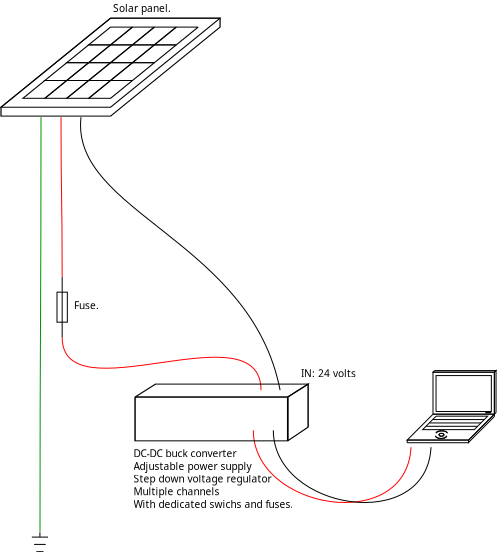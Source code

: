 <?xml version="1.0" encoding="UTF-8"?>
<dia:diagram xmlns:dia="http://www.lysator.liu.se/~alla/dia/">
  <dia:layer name="Background" visible="true" connectable="true" active="true">
    <dia:object type="Standard - Text" version="1" id="O0">
      <dia:attribute name="obj_pos">
        <dia:point val="7.598,4.736"/>
      </dia:attribute>
      <dia:attribute name="obj_bb">
        <dia:rectangle val="7.598,4.274;10.323,4.876"/>
      </dia:attribute>
      <dia:attribute name="text">
        <dia:composite type="text">
          <dia:attribute name="string">
            <dia:string>#Solar panel.#</dia:string>
          </dia:attribute>
          <dia:attribute name="font">
            <dia:font family="Electrolize" style="0" name="Courier"/>
          </dia:attribute>
          <dia:attribute name="height">
            <dia:real val="0.635"/>
          </dia:attribute>
          <dia:attribute name="pos">
            <dia:point val="7.598,4.736"/>
          </dia:attribute>
          <dia:attribute name="color">
            <dia:color val="#000000ff"/>
          </dia:attribute>
          <dia:attribute name="alignment">
            <dia:enum val="0"/>
          </dia:attribute>
        </dia:composite>
      </dia:attribute>
      <dia:attribute name="valign">
        <dia:enum val="3"/>
      </dia:attribute>
    </dia:object>
    <dia:object type="Standard - Path" version="0" id="O1">
      <dia:attribute name="obj_pos">
        <dia:point val="3.946,30.996"/>
      </dia:attribute>
      <dia:attribute name="obj_bb">
        <dia:rectangle val="3.542,30.753;4.35,31.725"/>
      </dia:attribute>
      <dia:attribute name="meta">
        <dia:composite type="dict"/>
      </dia:attribute>
      <dia:attribute name="bez_points">
        <dia:bezpoint type="moveto" p1="3.946,30.996"/>
        <dia:bezpoint type="lineto" p1="3.946,30.753"/>
        <dia:bezpoint type="moveto" p1="3.542,30.996"/>
        <dia:bezpoint type="lineto" p1="4.35,30.996"/>
        <dia:bezpoint type="moveto" p1="3.655,31.361"/>
        <dia:bezpoint type="lineto" p1="4.237,31.361"/>
        <dia:bezpoint type="moveto" p1="3.768,31.725"/>
        <dia:bezpoint type="lineto" p1="4.124,31.725"/>
      </dia:attribute>
      <dia:attribute name="stroke_or_fill">
        <dia:enum val="3"/>
      </dia:attribute>
      <dia:attribute name="line_width">
        <dia:real val="1.175e-38"/>
      </dia:attribute>
      <dia:attribute name="line_colour">
        <dia:color val="#000000ff"/>
      </dia:attribute>
      <dia:attribute name="line_style">
        <dia:enum val="0"/>
        <dia:real val="1"/>
      </dia:attribute>
      <dia:attribute name="line_join">
        <dia:enum val="0"/>
      </dia:attribute>
      <dia:attribute name="line_caps">
        <dia:enum val="0"/>
      </dia:attribute>
      <dia:attribute name="fill_colour">
        <dia:color val="#ffffffff"/>
      </dia:attribute>
      <dia:attribute name="show_control_lines">
        <dia:boolean val="false"/>
      </dia:attribute>
      <dia:attribute name="pattern"/>
    </dia:object>
    <dia:object type="Standard - BezierLine" version="0" id="O2">
      <dia:attribute name="obj_pos">
        <dia:point val="4,10"/>
      </dia:attribute>
      <dia:attribute name="obj_bb">
        <dia:rectangle val="3.95,10;4,30.725"/>
      </dia:attribute>
      <dia:attribute name="bez_points">
        <dia:point val="4,10"/>
        <dia:point val="4,20.12"/>
        <dia:point val="3.95,20.605"/>
        <dia:point val="3.95,30.725"/>
      </dia:attribute>
      <dia:attribute name="corner_types">
        <dia:enum val="2"/>
        <dia:enum val="2"/>
      </dia:attribute>
      <dia:attribute name="line_color">
        <dia:color val="#079000ff"/>
      </dia:attribute>
      <dia:attribute name="line_width">
        <dia:real val="1.175e-38"/>
      </dia:attribute>
    </dia:object>
    <dia:object type="Standard - BezierLine" version="0" id="O3">
      <dia:attribute name="obj_pos">
        <dia:point val="5,10"/>
      </dia:attribute>
      <dia:attribute name="obj_bb">
        <dia:rectangle val="5,10;5.058,18"/>
      </dia:attribute>
      <dia:attribute name="bez_points">
        <dia:point val="5,10"/>
        <dia:point val="5,14"/>
        <dia:point val="5.058,13.85"/>
        <dia:point val="5.058,18"/>
      </dia:attribute>
      <dia:attribute name="corner_types">
        <dia:enum val="2"/>
        <dia:enum val="2"/>
      </dia:attribute>
      <dia:attribute name="line_color">
        <dia:color val="#ff0000ff"/>
      </dia:attribute>
      <dia:attribute name="line_width">
        <dia:real val="1.175e-38"/>
      </dia:attribute>
      <dia:connections>
        <dia:connection handle="3" to="O61" connection="0"/>
      </dia:connections>
    </dia:object>
    <dia:object type="Standard - BezierLine" version="0" id="O4">
      <dia:attribute name="obj_pos">
        <dia:point val="6,10"/>
      </dia:attribute>
      <dia:attribute name="obj_bb">
        <dia:rectangle val="5.977,10;15.898,23.356"/>
      </dia:attribute>
      <dia:attribute name="bez_points">
        <dia:point val="6,10"/>
        <dia:point val="5.467,14.749"/>
        <dia:point val="14.5,16.15"/>
        <dia:point val="15.955,23.65"/>
      </dia:attribute>
      <dia:attribute name="corner_types">
        <dia:enum val="2"/>
        <dia:enum val="2"/>
      </dia:attribute>
      <dia:attribute name="line_width">
        <dia:real val="1.175e-38"/>
      </dia:attribute>
      <dia:connections>
        <dia:connection handle="3" to="O48" connection="0"/>
      </dia:connections>
    </dia:object>
    <dia:group>
      <dia:attribute name="meta">
        <dia:composite type="dict"/>
      </dia:attribute>
      <dia:attribute name="matrix">
        <dia:matrix xx="1" xy="0" yx="0" yy="0.813" x0="0" y0="1.797"/>
      </dia:attribute>
      <dia:object type="Standard - Path" version="0" id="O5">
        <dia:attribute name="obj_pos">
          <dia:point val="2,9.477"/>
        </dia:attribute>
        <dia:attribute name="obj_bb">
          <dia:rectangle val="2,4;12.954,10.025"/>
        </dia:attribute>
        <dia:attribute name="meta">
          <dia:composite type="dict"/>
        </dia:attribute>
        <dia:attribute name="bez_points">
          <dia:bezpoint type="moveto" p1="2,9.477"/>
          <dia:bezpoint type="lineto" p1="2,10.025"/>
          <dia:bezpoint type="lineto" p1="7.477,10.025"/>
          <dia:bezpoint type="lineto" p1="12.954,4.548"/>
          <dia:bezpoint type="lineto" p1="12.954,4"/>
          <dia:bezpoint type="lineto" p1="7.477,4"/>
          <dia:bezpoint type="lineto" p1="2,9.477"/>
          <dia:bezpoint type="lineto" p1="2,10.025"/>
          <dia:bezpoint type="lineto" p1="7.477,10.025"/>
          <dia:bezpoint type="lineto" p1="12.954,4.548"/>
          <dia:bezpoint type="lineto" p1="12.954,4"/>
          <dia:bezpoint type="lineto" p1="7.477,4"/>
          <dia:bezpoint type="lineto" p1="2,9.477"/>
        </dia:attribute>
        <dia:attribute name="stroke_or_fill">
          <dia:enum val="1"/>
        </dia:attribute>
        <dia:attribute name="line_width">
          <dia:real val="1.175e-38"/>
        </dia:attribute>
        <dia:attribute name="line_colour">
          <dia:color val="#000000ff"/>
        </dia:attribute>
        <dia:attribute name="line_style">
          <dia:enum val="0"/>
          <dia:real val="1"/>
        </dia:attribute>
        <dia:attribute name="line_join">
          <dia:enum val="0"/>
        </dia:attribute>
        <dia:attribute name="line_caps">
          <dia:enum val="0"/>
        </dia:attribute>
        <dia:attribute name="fill_colour">
          <dia:color val="#ffffffff"/>
        </dia:attribute>
        <dia:attribute name="show_control_lines">
          <dia:boolean val="false"/>
        </dia:attribute>
        <dia:attribute name="pattern"/>
      </dia:object>
      <dia:object type="Standard - Path" version="0" id="O6">
        <dia:attribute name="obj_pos">
          <dia:point val="12.954,4"/>
        </dia:attribute>
        <dia:attribute name="obj_bb">
          <dia:rectangle val="2,4;12.954,9.477"/>
        </dia:attribute>
        <dia:attribute name="meta">
          <dia:composite type="dict"/>
        </dia:attribute>
        <dia:attribute name="bez_points">
          <dia:bezpoint type="moveto" p1="12.954,4"/>
          <dia:bezpoint type="lineto" p1="7.477,4"/>
          <dia:bezpoint type="lineto" p1="2,9.477"/>
          <dia:bezpoint type="lineto" p1="7.477,9.477"/>
          <dia:bezpoint type="lineto" p1="12.954,4"/>
          <dia:bezpoint type="lineto" p1="7.477,4"/>
          <dia:bezpoint type="lineto" p1="2,9.477"/>
          <dia:bezpoint type="lineto" p1="7.477,9.477"/>
          <dia:bezpoint type="lineto" p1="12.954,4"/>
        </dia:attribute>
        <dia:attribute name="stroke_or_fill">
          <dia:enum val="1"/>
        </dia:attribute>
        <dia:attribute name="line_width">
          <dia:real val="1.175e-38"/>
        </dia:attribute>
        <dia:attribute name="line_colour">
          <dia:color val="#000000ff"/>
        </dia:attribute>
        <dia:attribute name="line_style">
          <dia:enum val="0"/>
          <dia:real val="1"/>
        </dia:attribute>
        <dia:attribute name="line_join">
          <dia:enum val="0"/>
        </dia:attribute>
        <dia:attribute name="line_caps">
          <dia:enum val="0"/>
        </dia:attribute>
        <dia:attribute name="fill_colour">
          <dia:color val="#ffffffff"/>
        </dia:attribute>
        <dia:attribute name="show_control_lines">
          <dia:boolean val="false"/>
        </dia:attribute>
        <dia:attribute name="pattern"/>
      </dia:object>
      <dia:object type="Standard - Path" version="0" id="O7">
        <dia:attribute name="obj_pos">
          <dia:point val="8.573,7.834"/>
        </dia:attribute>
        <dia:attribute name="obj_bb">
          <dia:rectangle val="6.382,7.834;8.573,8.93"/>
        </dia:attribute>
        <dia:attribute name="meta">
          <dia:composite type="dict"/>
        </dia:attribute>
        <dia:attribute name="bez_points">
          <dia:bezpoint type="moveto" p1="8.573,7.834"/>
          <dia:bezpoint type="lineto" p1="7.477,7.834"/>
          <dia:bezpoint type="lineto" p1="6.382,8.93"/>
          <dia:bezpoint type="lineto" p1="7.477,8.93"/>
          <dia:bezpoint type="lineto" p1="8.573,7.834"/>
        </dia:attribute>
        <dia:attribute name="stroke_or_fill">
          <dia:enum val="1"/>
        </dia:attribute>
        <dia:attribute name="line_width">
          <dia:real val="1.175e-38"/>
        </dia:attribute>
        <dia:attribute name="line_colour">
          <dia:color val="#000000ff"/>
        </dia:attribute>
        <dia:attribute name="line_style">
          <dia:enum val="0"/>
          <dia:real val="1"/>
        </dia:attribute>
        <dia:attribute name="line_join">
          <dia:enum val="0"/>
        </dia:attribute>
        <dia:attribute name="line_caps">
          <dia:enum val="0"/>
        </dia:attribute>
        <dia:attribute name="fill_colour">
          <dia:color val="#ffffffff"/>
        </dia:attribute>
        <dia:attribute name="show_control_lines">
          <dia:boolean val="false"/>
        </dia:attribute>
        <dia:attribute name="pattern"/>
      </dia:object>
      <dia:object type="Standard - Path" version="0" id="O8">
        <dia:attribute name="obj_pos">
          <dia:point val="7.477,7.834"/>
        </dia:attribute>
        <dia:attribute name="obj_bb">
          <dia:rectangle val="5.286,7.834;7.477,8.93"/>
        </dia:attribute>
        <dia:attribute name="meta">
          <dia:composite type="dict"/>
        </dia:attribute>
        <dia:attribute name="bez_points">
          <dia:bezpoint type="moveto" p1="7.477,7.834"/>
          <dia:bezpoint type="lineto" p1="6.382,7.834"/>
          <dia:bezpoint type="lineto" p1="5.286,8.93"/>
          <dia:bezpoint type="lineto" p1="6.382,8.93"/>
          <dia:bezpoint type="lineto" p1="7.477,7.834"/>
        </dia:attribute>
        <dia:attribute name="stroke_or_fill">
          <dia:enum val="1"/>
        </dia:attribute>
        <dia:attribute name="line_width">
          <dia:real val="1.175e-38"/>
        </dia:attribute>
        <dia:attribute name="line_colour">
          <dia:color val="#000000ff"/>
        </dia:attribute>
        <dia:attribute name="line_style">
          <dia:enum val="0"/>
          <dia:real val="1"/>
        </dia:attribute>
        <dia:attribute name="line_join">
          <dia:enum val="0"/>
        </dia:attribute>
        <dia:attribute name="line_caps">
          <dia:enum val="0"/>
        </dia:attribute>
        <dia:attribute name="fill_colour">
          <dia:color val="#ffffffff"/>
        </dia:attribute>
        <dia:attribute name="show_control_lines">
          <dia:boolean val="false"/>
        </dia:attribute>
        <dia:attribute name="pattern"/>
      </dia:object>
      <dia:object type="Standard - Path" version="0" id="O9">
        <dia:attribute name="obj_pos">
          <dia:point val="6.382,7.834"/>
        </dia:attribute>
        <dia:attribute name="obj_bb">
          <dia:rectangle val="4.191,7.834;6.382,8.93"/>
        </dia:attribute>
        <dia:attribute name="meta">
          <dia:composite type="dict"/>
        </dia:attribute>
        <dia:attribute name="bez_points">
          <dia:bezpoint type="moveto" p1="6.382,7.834"/>
          <dia:bezpoint type="lineto" p1="5.286,7.834"/>
          <dia:bezpoint type="lineto" p1="4.191,8.93"/>
          <dia:bezpoint type="lineto" p1="5.286,8.93"/>
          <dia:bezpoint type="lineto" p1="6.382,7.834"/>
        </dia:attribute>
        <dia:attribute name="stroke_or_fill">
          <dia:enum val="1"/>
        </dia:attribute>
        <dia:attribute name="line_width">
          <dia:real val="1.175e-38"/>
        </dia:attribute>
        <dia:attribute name="line_colour">
          <dia:color val="#000000ff"/>
        </dia:attribute>
        <dia:attribute name="line_style">
          <dia:enum val="0"/>
          <dia:real val="1"/>
        </dia:attribute>
        <dia:attribute name="line_join">
          <dia:enum val="0"/>
        </dia:attribute>
        <dia:attribute name="line_caps">
          <dia:enum val="0"/>
        </dia:attribute>
        <dia:attribute name="fill_colour">
          <dia:color val="#ffffffff"/>
        </dia:attribute>
        <dia:attribute name="show_control_lines">
          <dia:boolean val="false"/>
        </dia:attribute>
        <dia:attribute name="pattern"/>
      </dia:object>
      <dia:object type="Standard - Path" version="0" id="O10">
        <dia:attribute name="obj_pos">
          <dia:point val="5.286,7.834"/>
        </dia:attribute>
        <dia:attribute name="obj_bb">
          <dia:rectangle val="3.095,7.834;5.286,8.93"/>
        </dia:attribute>
        <dia:attribute name="meta">
          <dia:composite type="dict"/>
        </dia:attribute>
        <dia:attribute name="bez_points">
          <dia:bezpoint type="moveto" p1="5.286,7.834"/>
          <dia:bezpoint type="lineto" p1="4.191,7.834"/>
          <dia:bezpoint type="lineto" p1="3.095,8.93"/>
          <dia:bezpoint type="lineto" p1="4.191,8.93"/>
          <dia:bezpoint type="lineto" p1="5.286,7.834"/>
        </dia:attribute>
        <dia:attribute name="stroke_or_fill">
          <dia:enum val="1"/>
        </dia:attribute>
        <dia:attribute name="line_width">
          <dia:real val="1.175e-38"/>
        </dia:attribute>
        <dia:attribute name="line_colour">
          <dia:color val="#000000ff"/>
        </dia:attribute>
        <dia:attribute name="line_style">
          <dia:enum val="0"/>
          <dia:real val="1"/>
        </dia:attribute>
        <dia:attribute name="line_join">
          <dia:enum val="0"/>
        </dia:attribute>
        <dia:attribute name="line_caps">
          <dia:enum val="0"/>
        </dia:attribute>
        <dia:attribute name="fill_colour">
          <dia:color val="#ffffffff"/>
        </dia:attribute>
        <dia:attribute name="show_control_lines">
          <dia:boolean val="false"/>
        </dia:attribute>
        <dia:attribute name="pattern"/>
      </dia:object>
      <dia:object type="Standard - Path" version="0" id="O11">
        <dia:attribute name="obj_pos">
          <dia:point val="9.668,6.739"/>
        </dia:attribute>
        <dia:attribute name="obj_bb">
          <dia:rectangle val="7.477,6.739;9.668,7.834"/>
        </dia:attribute>
        <dia:attribute name="meta">
          <dia:composite type="dict"/>
        </dia:attribute>
        <dia:attribute name="bez_points">
          <dia:bezpoint type="moveto" p1="9.668,6.739"/>
          <dia:bezpoint type="lineto" p1="8.573,6.739"/>
          <dia:bezpoint type="lineto" p1="7.477,7.834"/>
          <dia:bezpoint type="lineto" p1="8.573,7.834"/>
          <dia:bezpoint type="lineto" p1="9.668,6.739"/>
        </dia:attribute>
        <dia:attribute name="stroke_or_fill">
          <dia:enum val="1"/>
        </dia:attribute>
        <dia:attribute name="line_width">
          <dia:real val="1.175e-38"/>
        </dia:attribute>
        <dia:attribute name="line_colour">
          <dia:color val="#000000ff"/>
        </dia:attribute>
        <dia:attribute name="line_style">
          <dia:enum val="0"/>
          <dia:real val="1"/>
        </dia:attribute>
        <dia:attribute name="line_join">
          <dia:enum val="0"/>
        </dia:attribute>
        <dia:attribute name="line_caps">
          <dia:enum val="0"/>
        </dia:attribute>
        <dia:attribute name="fill_colour">
          <dia:color val="#ffffffff"/>
        </dia:attribute>
        <dia:attribute name="show_control_lines">
          <dia:boolean val="false"/>
        </dia:attribute>
        <dia:attribute name="pattern"/>
      </dia:object>
      <dia:object type="Standard - Path" version="0" id="O12">
        <dia:attribute name="obj_pos">
          <dia:point val="8.573,6.739"/>
        </dia:attribute>
        <dia:attribute name="obj_bb">
          <dia:rectangle val="6.382,6.739;8.573,7.834"/>
        </dia:attribute>
        <dia:attribute name="meta">
          <dia:composite type="dict"/>
        </dia:attribute>
        <dia:attribute name="bez_points">
          <dia:bezpoint type="moveto" p1="8.573,6.739"/>
          <dia:bezpoint type="lineto" p1="7.477,6.739"/>
          <dia:bezpoint type="lineto" p1="6.382,7.834"/>
          <dia:bezpoint type="lineto" p1="7.477,7.834"/>
          <dia:bezpoint type="lineto" p1="8.573,6.739"/>
        </dia:attribute>
        <dia:attribute name="stroke_or_fill">
          <dia:enum val="1"/>
        </dia:attribute>
        <dia:attribute name="line_width">
          <dia:real val="1.175e-38"/>
        </dia:attribute>
        <dia:attribute name="line_colour">
          <dia:color val="#000000ff"/>
        </dia:attribute>
        <dia:attribute name="line_style">
          <dia:enum val="0"/>
          <dia:real val="1"/>
        </dia:attribute>
        <dia:attribute name="line_join">
          <dia:enum val="0"/>
        </dia:attribute>
        <dia:attribute name="line_caps">
          <dia:enum val="0"/>
        </dia:attribute>
        <dia:attribute name="fill_colour">
          <dia:color val="#ffffffff"/>
        </dia:attribute>
        <dia:attribute name="show_control_lines">
          <dia:boolean val="false"/>
        </dia:attribute>
        <dia:attribute name="pattern"/>
      </dia:object>
      <dia:object type="Standard - Path" version="0" id="O13">
        <dia:attribute name="obj_pos">
          <dia:point val="7.477,6.739"/>
        </dia:attribute>
        <dia:attribute name="obj_bb">
          <dia:rectangle val="5.286,6.739;7.477,7.834"/>
        </dia:attribute>
        <dia:attribute name="meta">
          <dia:composite type="dict"/>
        </dia:attribute>
        <dia:attribute name="bez_points">
          <dia:bezpoint type="moveto" p1="7.477,6.739"/>
          <dia:bezpoint type="lineto" p1="6.382,6.739"/>
          <dia:bezpoint type="lineto" p1="5.286,7.834"/>
          <dia:bezpoint type="lineto" p1="6.382,7.834"/>
          <dia:bezpoint type="lineto" p1="7.477,6.739"/>
        </dia:attribute>
        <dia:attribute name="stroke_or_fill">
          <dia:enum val="1"/>
        </dia:attribute>
        <dia:attribute name="line_width">
          <dia:real val="1.175e-38"/>
        </dia:attribute>
        <dia:attribute name="line_colour">
          <dia:color val="#000000ff"/>
        </dia:attribute>
        <dia:attribute name="line_style">
          <dia:enum val="0"/>
          <dia:real val="1"/>
        </dia:attribute>
        <dia:attribute name="line_join">
          <dia:enum val="0"/>
        </dia:attribute>
        <dia:attribute name="line_caps">
          <dia:enum val="0"/>
        </dia:attribute>
        <dia:attribute name="fill_colour">
          <dia:color val="#ffffffff"/>
        </dia:attribute>
        <dia:attribute name="show_control_lines">
          <dia:boolean val="false"/>
        </dia:attribute>
        <dia:attribute name="pattern"/>
      </dia:object>
      <dia:object type="Standard - Path" version="0" id="O14">
        <dia:attribute name="obj_pos">
          <dia:point val="6.382,6.739"/>
        </dia:attribute>
        <dia:attribute name="obj_bb">
          <dia:rectangle val="4.191,6.739;6.382,7.834"/>
        </dia:attribute>
        <dia:attribute name="meta">
          <dia:composite type="dict"/>
        </dia:attribute>
        <dia:attribute name="bez_points">
          <dia:bezpoint type="moveto" p1="6.382,6.739"/>
          <dia:bezpoint type="lineto" p1="5.286,6.739"/>
          <dia:bezpoint type="lineto" p1="4.191,7.834"/>
          <dia:bezpoint type="lineto" p1="5.286,7.834"/>
          <dia:bezpoint type="lineto" p1="6.382,6.739"/>
        </dia:attribute>
        <dia:attribute name="stroke_or_fill">
          <dia:enum val="1"/>
        </dia:attribute>
        <dia:attribute name="line_width">
          <dia:real val="1.175e-38"/>
        </dia:attribute>
        <dia:attribute name="line_colour">
          <dia:color val="#000000ff"/>
        </dia:attribute>
        <dia:attribute name="line_style">
          <dia:enum val="0"/>
          <dia:real val="1"/>
        </dia:attribute>
        <dia:attribute name="line_join">
          <dia:enum val="0"/>
        </dia:attribute>
        <dia:attribute name="line_caps">
          <dia:enum val="0"/>
        </dia:attribute>
        <dia:attribute name="fill_colour">
          <dia:color val="#ffffffff"/>
        </dia:attribute>
        <dia:attribute name="show_control_lines">
          <dia:boolean val="false"/>
        </dia:attribute>
        <dia:attribute name="pattern"/>
      </dia:object>
      <dia:object type="Standard - Path" version="0" id="O15">
        <dia:attribute name="obj_pos">
          <dia:point val="10.764,5.643"/>
        </dia:attribute>
        <dia:attribute name="obj_bb">
          <dia:rectangle val="8.573,5.643;10.764,6.739"/>
        </dia:attribute>
        <dia:attribute name="meta">
          <dia:composite type="dict"/>
        </dia:attribute>
        <dia:attribute name="bez_points">
          <dia:bezpoint type="moveto" p1="10.764,5.643"/>
          <dia:bezpoint type="lineto" p1="9.668,5.643"/>
          <dia:bezpoint type="lineto" p1="8.573,6.739"/>
          <dia:bezpoint type="lineto" p1="9.668,6.739"/>
          <dia:bezpoint type="lineto" p1="10.764,5.643"/>
        </dia:attribute>
        <dia:attribute name="stroke_or_fill">
          <dia:enum val="1"/>
        </dia:attribute>
        <dia:attribute name="line_width">
          <dia:real val="1.175e-38"/>
        </dia:attribute>
        <dia:attribute name="line_colour">
          <dia:color val="#000000ff"/>
        </dia:attribute>
        <dia:attribute name="line_style">
          <dia:enum val="0"/>
          <dia:real val="1"/>
        </dia:attribute>
        <dia:attribute name="line_join">
          <dia:enum val="0"/>
        </dia:attribute>
        <dia:attribute name="line_caps">
          <dia:enum val="0"/>
        </dia:attribute>
        <dia:attribute name="fill_colour">
          <dia:color val="#ffffffff"/>
        </dia:attribute>
        <dia:attribute name="show_control_lines">
          <dia:boolean val="false"/>
        </dia:attribute>
        <dia:attribute name="pattern"/>
      </dia:object>
      <dia:object type="Standard - Path" version="0" id="O16">
        <dia:attribute name="obj_pos">
          <dia:point val="9.668,5.643"/>
        </dia:attribute>
        <dia:attribute name="obj_bb">
          <dia:rectangle val="7.477,5.643;9.668,6.739"/>
        </dia:attribute>
        <dia:attribute name="meta">
          <dia:composite type="dict"/>
        </dia:attribute>
        <dia:attribute name="bez_points">
          <dia:bezpoint type="moveto" p1="9.668,5.643"/>
          <dia:bezpoint type="lineto" p1="8.573,5.643"/>
          <dia:bezpoint type="lineto" p1="7.477,6.739"/>
          <dia:bezpoint type="lineto" p1="8.573,6.739"/>
          <dia:bezpoint type="lineto" p1="9.668,5.643"/>
        </dia:attribute>
        <dia:attribute name="stroke_or_fill">
          <dia:enum val="1"/>
        </dia:attribute>
        <dia:attribute name="line_width">
          <dia:real val="1.175e-38"/>
        </dia:attribute>
        <dia:attribute name="line_colour">
          <dia:color val="#000000ff"/>
        </dia:attribute>
        <dia:attribute name="line_style">
          <dia:enum val="0"/>
          <dia:real val="1"/>
        </dia:attribute>
        <dia:attribute name="line_join">
          <dia:enum val="0"/>
        </dia:attribute>
        <dia:attribute name="line_caps">
          <dia:enum val="0"/>
        </dia:attribute>
        <dia:attribute name="fill_colour">
          <dia:color val="#ffffffff"/>
        </dia:attribute>
        <dia:attribute name="show_control_lines">
          <dia:boolean val="false"/>
        </dia:attribute>
        <dia:attribute name="pattern"/>
      </dia:object>
      <dia:object type="Standard - Path" version="0" id="O17">
        <dia:attribute name="obj_pos">
          <dia:point val="8.573,5.643"/>
        </dia:attribute>
        <dia:attribute name="obj_bb">
          <dia:rectangle val="6.382,5.643;8.573,6.739"/>
        </dia:attribute>
        <dia:attribute name="meta">
          <dia:composite type="dict"/>
        </dia:attribute>
        <dia:attribute name="bez_points">
          <dia:bezpoint type="moveto" p1="8.573,5.643"/>
          <dia:bezpoint type="lineto" p1="7.477,5.643"/>
          <dia:bezpoint type="lineto" p1="6.382,6.739"/>
          <dia:bezpoint type="lineto" p1="7.477,6.739"/>
          <dia:bezpoint type="lineto" p1="8.573,5.643"/>
        </dia:attribute>
        <dia:attribute name="stroke_or_fill">
          <dia:enum val="1"/>
        </dia:attribute>
        <dia:attribute name="line_width">
          <dia:real val="1.175e-38"/>
        </dia:attribute>
        <dia:attribute name="line_colour">
          <dia:color val="#000000ff"/>
        </dia:attribute>
        <dia:attribute name="line_style">
          <dia:enum val="0"/>
          <dia:real val="1"/>
        </dia:attribute>
        <dia:attribute name="line_join">
          <dia:enum val="0"/>
        </dia:attribute>
        <dia:attribute name="line_caps">
          <dia:enum val="0"/>
        </dia:attribute>
        <dia:attribute name="fill_colour">
          <dia:color val="#ffffffff"/>
        </dia:attribute>
        <dia:attribute name="show_control_lines">
          <dia:boolean val="false"/>
        </dia:attribute>
        <dia:attribute name="pattern"/>
      </dia:object>
      <dia:object type="Standard - Path" version="0" id="O18">
        <dia:attribute name="obj_pos">
          <dia:point val="7.477,5.643"/>
        </dia:attribute>
        <dia:attribute name="obj_bb">
          <dia:rectangle val="5.286,5.643;7.477,6.739"/>
        </dia:attribute>
        <dia:attribute name="meta">
          <dia:composite type="dict"/>
        </dia:attribute>
        <dia:attribute name="bez_points">
          <dia:bezpoint type="moveto" p1="7.477,5.643"/>
          <dia:bezpoint type="lineto" p1="6.382,5.643"/>
          <dia:bezpoint type="lineto" p1="5.286,6.739"/>
          <dia:bezpoint type="lineto" p1="6.382,6.739"/>
          <dia:bezpoint type="lineto" p1="7.477,5.643"/>
        </dia:attribute>
        <dia:attribute name="stroke_or_fill">
          <dia:enum val="1"/>
        </dia:attribute>
        <dia:attribute name="line_width">
          <dia:real val="1.175e-38"/>
        </dia:attribute>
        <dia:attribute name="line_colour">
          <dia:color val="#000000ff"/>
        </dia:attribute>
        <dia:attribute name="line_style">
          <dia:enum val="0"/>
          <dia:real val="1"/>
        </dia:attribute>
        <dia:attribute name="line_join">
          <dia:enum val="0"/>
        </dia:attribute>
        <dia:attribute name="line_caps">
          <dia:enum val="0"/>
        </dia:attribute>
        <dia:attribute name="fill_colour">
          <dia:color val="#ffffffff"/>
        </dia:attribute>
        <dia:attribute name="show_control_lines">
          <dia:boolean val="false"/>
        </dia:attribute>
        <dia:attribute name="pattern"/>
      </dia:object>
      <dia:object type="Standard - Path" version="0" id="O19">
        <dia:attribute name="obj_pos">
          <dia:point val="11.859,4.548"/>
        </dia:attribute>
        <dia:attribute name="obj_bb">
          <dia:rectangle val="9.668,4.548;11.859,5.643"/>
        </dia:attribute>
        <dia:attribute name="meta">
          <dia:composite type="dict"/>
        </dia:attribute>
        <dia:attribute name="bez_points">
          <dia:bezpoint type="moveto" p1="11.859,4.548"/>
          <dia:bezpoint type="lineto" p1="10.764,4.548"/>
          <dia:bezpoint type="lineto" p1="9.668,5.643"/>
          <dia:bezpoint type="lineto" p1="10.764,5.643"/>
          <dia:bezpoint type="lineto" p1="11.859,4.548"/>
        </dia:attribute>
        <dia:attribute name="stroke_or_fill">
          <dia:enum val="1"/>
        </dia:attribute>
        <dia:attribute name="line_width">
          <dia:real val="1.175e-38"/>
        </dia:attribute>
        <dia:attribute name="line_colour">
          <dia:color val="#000000ff"/>
        </dia:attribute>
        <dia:attribute name="line_style">
          <dia:enum val="0"/>
          <dia:real val="1"/>
        </dia:attribute>
        <dia:attribute name="line_join">
          <dia:enum val="0"/>
        </dia:attribute>
        <dia:attribute name="line_caps">
          <dia:enum val="0"/>
        </dia:attribute>
        <dia:attribute name="fill_colour">
          <dia:color val="#ffffffff"/>
        </dia:attribute>
        <dia:attribute name="show_control_lines">
          <dia:boolean val="false"/>
        </dia:attribute>
        <dia:attribute name="pattern"/>
      </dia:object>
      <dia:object type="Standard - Path" version="0" id="O20">
        <dia:attribute name="obj_pos">
          <dia:point val="10.764,4.548"/>
        </dia:attribute>
        <dia:attribute name="obj_bb">
          <dia:rectangle val="8.573,4.548;10.764,5.643"/>
        </dia:attribute>
        <dia:attribute name="meta">
          <dia:composite type="dict"/>
        </dia:attribute>
        <dia:attribute name="bez_points">
          <dia:bezpoint type="moveto" p1="10.764,4.548"/>
          <dia:bezpoint type="lineto" p1="9.668,4.548"/>
          <dia:bezpoint type="lineto" p1="8.573,5.643"/>
          <dia:bezpoint type="lineto" p1="9.668,5.643"/>
          <dia:bezpoint type="lineto" p1="10.764,4.548"/>
        </dia:attribute>
        <dia:attribute name="stroke_or_fill">
          <dia:enum val="1"/>
        </dia:attribute>
        <dia:attribute name="line_width">
          <dia:real val="1.175e-38"/>
        </dia:attribute>
        <dia:attribute name="line_colour">
          <dia:color val="#000000ff"/>
        </dia:attribute>
        <dia:attribute name="line_style">
          <dia:enum val="0"/>
          <dia:real val="1"/>
        </dia:attribute>
        <dia:attribute name="line_join">
          <dia:enum val="0"/>
        </dia:attribute>
        <dia:attribute name="line_caps">
          <dia:enum val="0"/>
        </dia:attribute>
        <dia:attribute name="fill_colour">
          <dia:color val="#ffffffff"/>
        </dia:attribute>
        <dia:attribute name="show_control_lines">
          <dia:boolean val="false"/>
        </dia:attribute>
        <dia:attribute name="pattern"/>
      </dia:object>
      <dia:object type="Standard - Path" version="0" id="O21">
        <dia:attribute name="obj_pos">
          <dia:point val="9.668,4.548"/>
        </dia:attribute>
        <dia:attribute name="obj_bb">
          <dia:rectangle val="7.477,4.548;9.668,5.643"/>
        </dia:attribute>
        <dia:attribute name="meta">
          <dia:composite type="dict"/>
        </dia:attribute>
        <dia:attribute name="bez_points">
          <dia:bezpoint type="moveto" p1="9.668,4.548"/>
          <dia:bezpoint type="lineto" p1="8.573,4.548"/>
          <dia:bezpoint type="lineto" p1="7.477,5.643"/>
          <dia:bezpoint type="lineto" p1="8.573,5.643"/>
          <dia:bezpoint type="lineto" p1="9.668,4.548"/>
        </dia:attribute>
        <dia:attribute name="stroke_or_fill">
          <dia:enum val="1"/>
        </dia:attribute>
        <dia:attribute name="line_width">
          <dia:real val="1.175e-38"/>
        </dia:attribute>
        <dia:attribute name="line_colour">
          <dia:color val="#000000ff"/>
        </dia:attribute>
        <dia:attribute name="line_style">
          <dia:enum val="0"/>
          <dia:real val="1"/>
        </dia:attribute>
        <dia:attribute name="line_join">
          <dia:enum val="0"/>
        </dia:attribute>
        <dia:attribute name="line_caps">
          <dia:enum val="0"/>
        </dia:attribute>
        <dia:attribute name="fill_colour">
          <dia:color val="#ffffffff"/>
        </dia:attribute>
        <dia:attribute name="show_control_lines">
          <dia:boolean val="false"/>
        </dia:attribute>
        <dia:attribute name="pattern"/>
      </dia:object>
      <dia:object type="Standard - Path" version="0" id="O22">
        <dia:attribute name="obj_pos">
          <dia:point val="8.573,4.548"/>
        </dia:attribute>
        <dia:attribute name="obj_bb">
          <dia:rectangle val="6.382,4.548;8.573,5.643"/>
        </dia:attribute>
        <dia:attribute name="meta">
          <dia:composite type="dict"/>
        </dia:attribute>
        <dia:attribute name="bez_points">
          <dia:bezpoint type="moveto" p1="8.573,4.548"/>
          <dia:bezpoint type="lineto" p1="7.477,4.548"/>
          <dia:bezpoint type="lineto" p1="6.382,5.643"/>
          <dia:bezpoint type="lineto" p1="7.477,5.643"/>
          <dia:bezpoint type="lineto" p1="8.573,4.548"/>
        </dia:attribute>
        <dia:attribute name="stroke_or_fill">
          <dia:enum val="1"/>
        </dia:attribute>
        <dia:attribute name="line_width">
          <dia:real val="1.175e-38"/>
        </dia:attribute>
        <dia:attribute name="line_colour">
          <dia:color val="#000000ff"/>
        </dia:attribute>
        <dia:attribute name="line_style">
          <dia:enum val="0"/>
          <dia:real val="1"/>
        </dia:attribute>
        <dia:attribute name="line_join">
          <dia:enum val="0"/>
        </dia:attribute>
        <dia:attribute name="line_caps">
          <dia:enum val="0"/>
        </dia:attribute>
        <dia:attribute name="fill_colour">
          <dia:color val="#ffffffff"/>
        </dia:attribute>
        <dia:attribute name="show_control_lines">
          <dia:boolean val="false"/>
        </dia:attribute>
        <dia:attribute name="pattern"/>
      </dia:object>
    </dia:group>
    <dia:object type="Standard - Text" version="1" id="O23">
      <dia:attribute name="obj_pos">
        <dia:point val="11.778,20.469"/>
      </dia:attribute>
      <dia:attribute name="obj_bb">
        <dia:rectangle val="11.778,19.875;11.778,20.62"/>
      </dia:attribute>
      <dia:attribute name="text">
        <dia:composite type="text">
          <dia:attribute name="string">
            <dia:string>##</dia:string>
          </dia:attribute>
          <dia:attribute name="font">
            <dia:font family="sans" style="0" name="Helvetica"/>
          </dia:attribute>
          <dia:attribute name="height">
            <dia:real val="0.8"/>
          </dia:attribute>
          <dia:attribute name="pos">
            <dia:point val="11.778,20.469"/>
          </dia:attribute>
          <dia:attribute name="color">
            <dia:color val="#000000ff"/>
          </dia:attribute>
          <dia:attribute name="alignment">
            <dia:enum val="0"/>
          </dia:attribute>
        </dia:composite>
      </dia:attribute>
      <dia:attribute name="valign">
        <dia:enum val="3"/>
      </dia:attribute>
    </dia:object>
    <dia:object type="Standard - Text" version="1" id="O24">
      <dia:attribute name="obj_pos">
        <dia:point val="20.405,18.913"/>
      </dia:attribute>
      <dia:attribute name="obj_bb">
        <dia:rectangle val="20.405,18.319;20.405,19.064"/>
      </dia:attribute>
      <dia:attribute name="text">
        <dia:composite type="text">
          <dia:attribute name="string">
            <dia:string>##</dia:string>
          </dia:attribute>
          <dia:attribute name="font">
            <dia:font family="sans" style="0" name="Helvetica"/>
          </dia:attribute>
          <dia:attribute name="height">
            <dia:real val="0.8"/>
          </dia:attribute>
          <dia:attribute name="pos">
            <dia:point val="20.405,18.913"/>
          </dia:attribute>
          <dia:attribute name="color">
            <dia:color val="#000000ff"/>
          </dia:attribute>
          <dia:attribute name="alignment">
            <dia:enum val="0"/>
          </dia:attribute>
        </dia:composite>
      </dia:attribute>
      <dia:attribute name="valign">
        <dia:enum val="3"/>
      </dia:attribute>
    </dia:object>
    <dia:object type="Electronic - photo_sensitive_part" version="1" id="O25">
      <dia:attribute name="obj_pos">
        <dia:point val="5.333,4.8"/>
      </dia:attribute>
      <dia:attribute name="obj_bb">
        <dia:rectangle val="5.333,4.8;6.483,5.949"/>
      </dia:attribute>
      <dia:attribute name="meta">
        <dia:composite type="dict"/>
      </dia:attribute>
      <dia:attribute name="elem_corner">
        <dia:point val="5.333,4.8"/>
      </dia:attribute>
      <dia:attribute name="elem_width">
        <dia:real val="1.149"/>
      </dia:attribute>
      <dia:attribute name="elem_height">
        <dia:real val="1.149"/>
      </dia:attribute>
      <dia:attribute name="line_width">
        <dia:real val="1.175e-38"/>
      </dia:attribute>
      <dia:attribute name="line_colour">
        <dia:color val="#000000ff"/>
      </dia:attribute>
      <dia:attribute name="fill_colour">
        <dia:color val="#ffffffff"/>
      </dia:attribute>
      <dia:attribute name="show_background">
        <dia:boolean val="true"/>
      </dia:attribute>
      <dia:attribute name="line_style">
        <dia:enum val="0"/>
        <dia:real val="1"/>
      </dia:attribute>
      <dia:attribute name="flip_horizontal">
        <dia:boolean val="false"/>
      </dia:attribute>
      <dia:attribute name="flip_vertical">
        <dia:boolean val="false"/>
      </dia:attribute>
      <dia:attribute name="subscale">
        <dia:real val="1"/>
      </dia:attribute>
    </dia:object>
    <dia:object type="Standard - Text" version="1" id="O26">
      <dia:attribute name="obj_pos">
        <dia:point val="8.625,27"/>
      </dia:attribute>
      <dia:attribute name="obj_bb">
        <dia:rectangle val="8.625,26.537;16.277,30.315"/>
      </dia:attribute>
      <dia:attribute name="text">
        <dia:composite type="text">
          <dia:attribute name="string">
            <dia:string>#DC-DC buck converter 
Adjustable power supply
Step down voltage regulator
Multiple channels
With dedicated swichs and fuses.
#</dia:string>
          </dia:attribute>
          <dia:attribute name="font">
            <dia:font family="Electrolize" style="0" name="Courier"/>
          </dia:attribute>
          <dia:attribute name="height">
            <dia:real val="0.635"/>
          </dia:attribute>
          <dia:attribute name="pos">
            <dia:point val="8.625,27"/>
          </dia:attribute>
          <dia:attribute name="color">
            <dia:color val="#000000ff"/>
          </dia:attribute>
          <dia:attribute name="alignment">
            <dia:enum val="0"/>
          </dia:attribute>
        </dia:composite>
      </dia:attribute>
      <dia:attribute name="valign">
        <dia:enum val="3"/>
      </dia:attribute>
    </dia:object>
    <dia:object type="Standard - BezierLine" version="0" id="O27">
      <dia:attribute name="obj_pos">
        <dia:point val="5.058,21"/>
      </dia:attribute>
      <dia:attribute name="obj_bb">
        <dia:rectangle val="5.058,21;15,23.351"/>
      </dia:attribute>
      <dia:attribute name="bez_points">
        <dia:point val="5.058,21"/>
        <dia:point val="5.058,25"/>
        <dia:point val="15,19.5"/>
        <dia:point val="15,23.65"/>
      </dia:attribute>
      <dia:attribute name="corner_types">
        <dia:enum val="2"/>
        <dia:enum val="2"/>
      </dia:attribute>
      <dia:attribute name="line_color">
        <dia:color val="#ff0000ff"/>
      </dia:attribute>
      <dia:attribute name="line_width">
        <dia:real val="1.175e-38"/>
      </dia:attribute>
      <dia:connections>
        <dia:connection handle="0" to="O61" connection="1"/>
        <dia:connection handle="3" to="O47" connection="0"/>
      </dia:connections>
    </dia:object>
    <dia:group>
      <dia:attribute name="meta">
        <dia:composite type="dict"/>
      </dia:attribute>
      <dia:attribute name="matrix"/>
      <dia:object type="Electrical - Dispatch Box" version="1" id="O28">
        <dia:attribute name="obj_pos">
          <dia:point val="22,26"/>
        </dia:attribute>
        <dia:attribute name="obj_bb">
          <dia:rectangle val="22,26;23,27"/>
        </dia:attribute>
        <dia:attribute name="meta">
          <dia:composite type="dict"/>
        </dia:attribute>
        <dia:attribute name="elem_corner">
          <dia:point val="22,26"/>
        </dia:attribute>
        <dia:attribute name="elem_width">
          <dia:real val="1.0"/>
        </dia:attribute>
        <dia:attribute name="elem_height">
          <dia:real val="1.0"/>
        </dia:attribute>
        <dia:attribute name="line_width">
          <dia:real val="1.175e-38"/>
        </dia:attribute>
        <dia:attribute name="line_colour">
          <dia:color val="#ff0000ff"/>
        </dia:attribute>
        <dia:attribute name="fill_colour">
          <dia:color val="#ffffffff"/>
        </dia:attribute>
        <dia:attribute name="show_background">
          <dia:boolean val="true"/>
        </dia:attribute>
        <dia:attribute name="line_style">
          <dia:enum val="0"/>
          <dia:real val="1"/>
        </dia:attribute>
        <dia:attribute name="flip_horizontal">
          <dia:boolean val="false"/>
        </dia:attribute>
        <dia:attribute name="flip_vertical">
          <dia:boolean val="false"/>
        </dia:attribute>
        <dia:attribute name="subscale">
          <dia:real val="1"/>
        </dia:attribute>
      </dia:object>
      <dia:object type="Electrical - Dispatch Box" version="1" id="O29">
        <dia:attribute name="obj_pos">
          <dia:point val="23,26"/>
        </dia:attribute>
        <dia:attribute name="obj_bb">
          <dia:rectangle val="23,26;24,27"/>
        </dia:attribute>
        <dia:attribute name="meta">
          <dia:composite type="dict"/>
        </dia:attribute>
        <dia:attribute name="elem_corner">
          <dia:point val="23,26"/>
        </dia:attribute>
        <dia:attribute name="elem_width">
          <dia:real val="1.0"/>
        </dia:attribute>
        <dia:attribute name="elem_height">
          <dia:real val="1.0"/>
        </dia:attribute>
        <dia:attribute name="line_width">
          <dia:real val="1.175e-38"/>
        </dia:attribute>
        <dia:attribute name="line_colour">
          <dia:color val="#000000ff"/>
        </dia:attribute>
        <dia:attribute name="fill_colour">
          <dia:color val="#ffffffff"/>
        </dia:attribute>
        <dia:attribute name="show_background">
          <dia:boolean val="true"/>
        </dia:attribute>
        <dia:attribute name="line_style">
          <dia:enum val="0"/>
          <dia:real val="1"/>
        </dia:attribute>
        <dia:attribute name="flip_horizontal">
          <dia:boolean val="false"/>
        </dia:attribute>
        <dia:attribute name="flip_vertical">
          <dia:boolean val="false"/>
        </dia:attribute>
        <dia:attribute name="subscale">
          <dia:real val="1"/>
        </dia:attribute>
      </dia:object>
    </dia:group>
    <dia:group>
      <dia:attribute name="meta">
        <dia:composite type="dict"/>
      </dia:attribute>
      <dia:attribute name="matrix"/>
      <dia:object type="Standard - Path" version="0" id="O30">
        <dia:attribute name="obj_pos">
          <dia:point val="23.6,24.85"/>
        </dia:attribute>
        <dia:attribute name="obj_bb">
          <dia:rectangle val="22.31,24.85;26.668,26.144"/>
        </dia:attribute>
        <dia:attribute name="meta">
          <dia:composite type="dict"/>
        </dia:attribute>
        <dia:attribute name="bez_points">
          <dia:bezpoint type="moveto" p1="23.6,24.85"/>
          <dia:bezpoint type="lineto" p1="26.668,24.85"/>
          <dia:bezpoint type="lineto" p1="25.378,26.144"/>
          <dia:bezpoint type="lineto" p1="22.31,26.144"/>
          <dia:bezpoint type="lineto" p1="23.6,24.85"/>
        </dia:attribute>
        <dia:attribute name="stroke_or_fill">
          <dia:enum val="1"/>
        </dia:attribute>
        <dia:attribute name="line_width">
          <dia:real val="1.175e-39"/>
        </dia:attribute>
        <dia:attribute name="line_colour">
          <dia:color val="#000000ff"/>
        </dia:attribute>
        <dia:attribute name="line_style">
          <dia:enum val="0"/>
          <dia:real val="1"/>
        </dia:attribute>
        <dia:attribute name="line_join">
          <dia:enum val="0"/>
        </dia:attribute>
        <dia:attribute name="line_caps">
          <dia:enum val="0"/>
        </dia:attribute>
        <dia:attribute name="fill_colour">
          <dia:color val="#ffffffff"/>
        </dia:attribute>
        <dia:attribute name="show_control_lines">
          <dia:boolean val="false"/>
        </dia:attribute>
        <dia:attribute name="pattern"/>
      </dia:object>
      <dia:object type="Standard - Path" version="0" id="O31">
        <dia:attribute name="obj_pos">
          <dia:point val="23.718,25.926"/>
        </dia:attribute>
        <dia:attribute name="obj_bb">
          <dia:rectangle val="23.718,25.674;24.303,26.06"/>
        </dia:attribute>
        <dia:attribute name="meta">
          <dia:composite type="dict"/>
        </dia:attribute>
        <dia:attribute name="bez_points">
          <dia:bezpoint type="moveto" p1="23.718,25.926"/>
          <dia:bezpoint type="lineto" p1="23.718,25.933"/>
          <dia:bezpoint type="lineto" p1="23.719,25.938"/>
          <dia:bezpoint type="lineto" p1="23.721,25.946"/>
          <dia:bezpoint type="lineto" p1="23.723,25.953"/>
          <dia:bezpoint type="lineto" p1="23.727,25.959"/>
          <dia:bezpoint type="lineto" p1="23.732,25.966"/>
          <dia:bezpoint type="lineto" p1="23.737,25.972"/>
          <dia:bezpoint type="lineto" p1="23.743,25.978"/>
          <dia:bezpoint type="lineto" p1="23.748,25.985"/>
          <dia:bezpoint type="lineto" p1="23.756,25.991"/>
          <dia:bezpoint type="lineto" p1="23.764,25.997"/>
          <dia:bezpoint type="lineto" p1="23.772,26.002"/>
          <dia:bezpoint type="lineto" p1="23.781,26.007"/>
          <dia:bezpoint type="lineto" p1="23.79,26.013"/>
          <dia:bezpoint type="lineto" p1="23.801,26.017"/>
          <dia:bezpoint type="lineto" p1="23.811,26.023"/>
          <dia:bezpoint type="lineto" p1="23.822,26.027"/>
          <dia:bezpoint type="lineto" p1="23.835,26.032"/>
          <dia:bezpoint type="lineto" p1="23.848,26.035"/>
          <dia:bezpoint type="lineto" p1="23.859,26.039"/>
          <dia:bezpoint type="lineto" p1="23.872,26.043"/>
          <dia:bezpoint type="lineto" p1="23.886,26.047"/>
          <dia:bezpoint type="lineto" p1="23.899,26.049"/>
          <dia:bezpoint type="lineto" p1="23.915,26.051"/>
          <dia:bezpoint type="lineto" p1="23.929,26.052"/>
          <dia:bezpoint type="lineto" p1="23.944,26.055"/>
          <dia:bezpoint type="lineto" p1="23.958,26.057"/>
          <dia:bezpoint type="lineto" p1="23.973,26.058"/>
          <dia:bezpoint type="lineto" p1="23.989,26.059"/>
          <dia:bezpoint type="lineto" p1="24.004,26.06"/>
          <dia:bezpoint type="lineto" p1="24.019,26.06"/>
          <dia:bezpoint type="moveto" p1="23.986,26.06"/>
          <dia:bezpoint type="lineto" p1="24.001,26.06"/>
          <dia:bezpoint type="lineto" p1="24.015,26.059"/>
          <dia:bezpoint type="lineto" p1="24.03,26.058"/>
          <dia:bezpoint type="lineto" p1="24.045,26.056"/>
          <dia:bezpoint type="lineto" p1="24.06,26.055"/>
          <dia:bezpoint type="lineto" p1="24.074,26.052"/>
          <dia:bezpoint type="lineto" p1="24.087,26.051"/>
          <dia:bezpoint type="lineto" p1="24.102,26.048"/>
          <dia:bezpoint type="lineto" p1="24.115,26.045"/>
          <dia:bezpoint type="lineto" p1="24.129,26.041"/>
          <dia:bezpoint type="lineto" p1="24.141,26.037"/>
          <dia:bezpoint type="lineto" p1="24.153,26.033"/>
          <dia:bezpoint type="lineto" p1="24.165,26.029"/>
          <dia:bezpoint type="lineto" p1="24.176,26.025"/>
          <dia:bezpoint type="lineto" p1="24.186,26.02"/>
          <dia:bezpoint type="lineto" p1="24.197,26.015"/>
          <dia:bezpoint type="lineto" p1="24.207,26.01"/>
          <dia:bezpoint type="lineto" p1="24.216,26.005"/>
          <dia:bezpoint type="lineto" p1="24.225,25.998"/>
          <dia:bezpoint type="lineto" p1="24.232,25.992"/>
          <dia:bezpoint type="lineto" p1="24.239,25.986"/>
          <dia:bezpoint type="lineto" p1="24.245,25.98"/>
          <dia:bezpoint type="lineto" p1="24.251,25.973"/>
          <dia:bezpoint type="lineto" p1="24.256,25.966"/>
          <dia:bezpoint type="lineto" p1="24.26,25.961"/>
          <dia:bezpoint type="lineto" p1="24.264,25.954"/>
          <dia:bezpoint type="lineto" p1="24.266,25.946"/>
          <dia:bezpoint type="lineto" p1="24.268,25.939"/>
          <dia:bezpoint type="lineto" p1="24.27,25.933"/>
          <dia:bezpoint type="lineto" p1="24.27,25.926"/>
          <dia:bezpoint type="moveto" p1="24.052,25.674"/>
          <dia:bezpoint type="lineto" p1="24.037,25.674"/>
          <dia:bezpoint type="lineto" p1="24.022,25.675"/>
          <dia:bezpoint type="lineto" p1="24.006,25.675"/>
          <dia:bezpoint type="lineto" p1="23.992,25.676"/>
          <dia:bezpoint type="lineto" p1="23.977,25.678"/>
          <dia:bezpoint type="lineto" p1="23.962,25.68"/>
          <dia:bezpoint type="lineto" p1="23.948,25.681"/>
          <dia:bezpoint type="lineto" p1="23.933,25.684"/>
          <dia:bezpoint type="lineto" p1="23.919,25.686"/>
          <dia:bezpoint type="lineto" p1="23.906,25.688"/>
          <dia:bezpoint type="lineto" p1="23.893,25.691"/>
          <dia:bezpoint type="lineto" p1="23.88,25.695"/>
          <dia:bezpoint type="lineto" p1="23.868,25.698"/>
          <dia:bezpoint type="lineto" p1="23.857,25.702"/>
          <dia:bezpoint type="lineto" p1="23.846,25.707"/>
          <dia:bezpoint type="lineto" p1="23.833,25.711"/>
          <dia:bezpoint type="lineto" p1="23.824,25.715"/>
          <dia:bezpoint type="lineto" p1="23.814,25.719"/>
          <dia:bezpoint type="lineto" p1="23.805,25.724"/>
          <dia:bezpoint type="lineto" p1="23.797,25.73"/>
          <dia:bezpoint type="lineto" p1="23.789,25.735"/>
          <dia:bezpoint type="lineto" p1="23.782,25.739"/>
          <dia:bezpoint type="lineto" p1="23.775,25.745"/>
          <dia:bezpoint type="lineto" p1="23.77,25.75"/>
          <dia:bezpoint type="lineto" p1="23.765,25.756"/>
          <dia:bezpoint type="lineto" p1="23.76,25.762"/>
          <dia:bezpoint type="lineto" p1="23.758,25.767"/>
          <dia:bezpoint type="lineto" p1="23.755,25.773"/>
          <dia:bezpoint type="lineto" p1="23.753,25.779"/>
          <dia:bezpoint type="lineto" p1="23.752,25.785"/>
          <dia:bezpoint type="lineto" p1="23.752,25.79"/>
          <dia:bezpoint type="moveto" p1="24.303,25.79"/>
          <dia:bezpoint type="lineto" p1="24.303,25.785"/>
          <dia:bezpoint type="lineto" p1="24.302,25.779"/>
          <dia:bezpoint type="lineto" p1="24.3,25.773"/>
          <dia:bezpoint type="lineto" p1="24.297,25.766"/>
          <dia:bezpoint type="lineto" p1="24.294,25.761"/>
          <dia:bezpoint type="lineto" p1="24.289,25.754"/>
          <dia:bezpoint type="lineto" p1="24.284,25.749"/>
          <dia:bezpoint type="lineto" p1="24.279,25.743"/>
          <dia:bezpoint type="lineto" p1="24.272,25.738"/>
          <dia:bezpoint type="lineto" p1="24.266,25.732"/>
          <dia:bezpoint type="lineto" p1="24.258,25.727"/>
          <dia:bezpoint type="lineto" p1="24.248,25.723"/>
          <dia:bezpoint type="lineto" p1="24.24,25.716"/>
          <dia:bezpoint type="lineto" p1="24.231,25.713"/>
          <dia:bezpoint type="lineto" p1="24.221,25.708"/>
          <dia:bezpoint type="lineto" p1="24.21,25.703"/>
          <dia:bezpoint type="lineto" p1="24.198,25.7"/>
          <dia:bezpoint type="lineto" p1="24.186,25.696"/>
          <dia:bezpoint type="lineto" p1="24.174,25.693"/>
          <dia:bezpoint type="lineto" p1="24.161,25.69"/>
          <dia:bezpoint type="lineto" p1="24.148,25.687"/>
          <dia:bezpoint type="lineto" p1="24.134,25.684"/>
          <dia:bezpoint type="lineto" p1="24.121,25.682"/>
          <dia:bezpoint type="lineto" p1="24.107,25.68"/>
          <dia:bezpoint type="lineto" p1="24.094,25.678"/>
          <dia:bezpoint type="lineto" p1="24.079,25.676"/>
          <dia:bezpoint type="lineto" p1="24.064,25.675"/>
          <dia:bezpoint type="lineto" p1="24.049,25.675"/>
          <dia:bezpoint type="lineto" p1="24.034,25.674"/>
          <dia:bezpoint type="lineto" p1="24.019,25.674"/>
        </dia:attribute>
        <dia:attribute name="stroke_or_fill">
          <dia:enum val="1"/>
        </dia:attribute>
        <dia:attribute name="line_width">
          <dia:real val="1.175e-39"/>
        </dia:attribute>
        <dia:attribute name="line_colour">
          <dia:color val="#000000ff"/>
        </dia:attribute>
        <dia:attribute name="line_style">
          <dia:enum val="0"/>
          <dia:real val="1"/>
        </dia:attribute>
        <dia:attribute name="line_join">
          <dia:enum val="0"/>
        </dia:attribute>
        <dia:attribute name="line_caps">
          <dia:enum val="0"/>
        </dia:attribute>
        <dia:attribute name="fill_colour">
          <dia:color val="#ffffffff"/>
        </dia:attribute>
        <dia:attribute name="show_control_lines">
          <dia:boolean val="false"/>
        </dia:attribute>
        <dia:attribute name="pattern"/>
      </dia:object>
      <dia:object type="Standard - Path" version="0" id="O32">
        <dia:attribute name="obj_pos">
          <dia:point val="22.31,26.278"/>
        </dia:attribute>
        <dia:attribute name="obj_bb">
          <dia:rectangle val="22.31,26.144;25.378,26.278"/>
        </dia:attribute>
        <dia:attribute name="meta">
          <dia:composite type="dict"/>
        </dia:attribute>
        <dia:attribute name="bez_points">
          <dia:bezpoint type="moveto" p1="22.31,26.278"/>
          <dia:bezpoint type="lineto" p1="25.378,26.278"/>
          <dia:bezpoint type="lineto" p1="25.378,26.144"/>
          <dia:bezpoint type="lineto" p1="22.31,26.144"/>
          <dia:bezpoint type="lineto" p1="22.31,26.278"/>
        </dia:attribute>
        <dia:attribute name="stroke_or_fill">
          <dia:enum val="1"/>
        </dia:attribute>
        <dia:attribute name="line_width">
          <dia:real val="1.175e-39"/>
        </dia:attribute>
        <dia:attribute name="line_colour">
          <dia:color val="#000000ff"/>
        </dia:attribute>
        <dia:attribute name="line_style">
          <dia:enum val="0"/>
          <dia:real val="1"/>
        </dia:attribute>
        <dia:attribute name="line_join">
          <dia:enum val="0"/>
        </dia:attribute>
        <dia:attribute name="line_caps">
          <dia:enum val="0"/>
        </dia:attribute>
        <dia:attribute name="fill_colour">
          <dia:color val="#ffffffff"/>
        </dia:attribute>
        <dia:attribute name="show_control_lines">
          <dia:boolean val="false"/>
        </dia:attribute>
        <dia:attribute name="pattern"/>
      </dia:object>
      <dia:object type="Standard - Path" version="0" id="O33">
        <dia:attribute name="obj_pos">
          <dia:point val="23.6,24.85"/>
        </dia:attribute>
        <dia:attribute name="obj_bb">
          <dia:rectangle val="23.6,22.751;26.668,24.85"/>
        </dia:attribute>
        <dia:attribute name="meta">
          <dia:composite type="dict"/>
        </dia:attribute>
        <dia:attribute name="bez_points">
          <dia:bezpoint type="moveto" p1="23.6,24.85"/>
          <dia:bezpoint type="lineto" p1="26.668,24.85"/>
          <dia:bezpoint type="lineto" p1="26.668,22.751"/>
          <dia:bezpoint type="lineto" p1="23.6,22.751"/>
          <dia:bezpoint type="lineto" p1="23.6,24.85"/>
        </dia:attribute>
        <dia:attribute name="stroke_or_fill">
          <dia:enum val="1"/>
        </dia:attribute>
        <dia:attribute name="line_width">
          <dia:real val="1.175e-39"/>
        </dia:attribute>
        <dia:attribute name="line_colour">
          <dia:color val="#000000ff"/>
        </dia:attribute>
        <dia:attribute name="line_style">
          <dia:enum val="0"/>
          <dia:real val="1"/>
        </dia:attribute>
        <dia:attribute name="line_join">
          <dia:enum val="0"/>
        </dia:attribute>
        <dia:attribute name="line_caps">
          <dia:enum val="0"/>
        </dia:attribute>
        <dia:attribute name="fill_colour">
          <dia:color val="#ffffffff"/>
        </dia:attribute>
        <dia:attribute name="show_control_lines">
          <dia:boolean val="false"/>
        </dia:attribute>
        <dia:attribute name="pattern"/>
      </dia:object>
      <dia:object type="Standard - Path" version="0" id="O34">
        <dia:attribute name="obj_pos">
          <dia:point val="26.752,24.767"/>
        </dia:attribute>
        <dia:attribute name="obj_bb">
          <dia:rectangle val="26.668,22.669;26.752,24.85"/>
        </dia:attribute>
        <dia:attribute name="meta">
          <dia:composite type="dict"/>
        </dia:attribute>
        <dia:attribute name="bez_points">
          <dia:bezpoint type="moveto" p1="26.752,24.767"/>
          <dia:bezpoint type="lineto" p1="26.752,22.669"/>
          <dia:bezpoint type="lineto" p1="26.668,22.751"/>
          <dia:bezpoint type="lineto" p1="26.668,24.85"/>
          <dia:bezpoint type="lineto" p1="26.752,24.767"/>
        </dia:attribute>
        <dia:attribute name="stroke_or_fill">
          <dia:enum val="1"/>
        </dia:attribute>
        <dia:attribute name="line_width">
          <dia:real val="1.175e-39"/>
        </dia:attribute>
        <dia:attribute name="line_colour">
          <dia:color val="#000000ff"/>
        </dia:attribute>
        <dia:attribute name="line_style">
          <dia:enum val="0"/>
          <dia:real val="1"/>
        </dia:attribute>
        <dia:attribute name="line_join">
          <dia:enum val="0"/>
        </dia:attribute>
        <dia:attribute name="line_caps">
          <dia:enum val="0"/>
        </dia:attribute>
        <dia:attribute name="fill_colour">
          <dia:color val="#ffffffff"/>
        </dia:attribute>
        <dia:attribute name="show_control_lines">
          <dia:boolean val="false"/>
        </dia:attribute>
        <dia:attribute name="pattern"/>
      </dia:object>
      <dia:object type="Standard - Path" version="0" id="O35">
        <dia:attribute name="obj_pos">
          <dia:point val="23.752,24.717"/>
        </dia:attribute>
        <dia:attribute name="obj_bb">
          <dia:rectangle val="23.752,22.92;26.517,24.717"/>
        </dia:attribute>
        <dia:attribute name="meta">
          <dia:composite type="dict"/>
        </dia:attribute>
        <dia:attribute name="bez_points">
          <dia:bezpoint type="moveto" p1="23.752,24.717"/>
          <dia:bezpoint type="lineto" p1="26.517,24.717"/>
          <dia:bezpoint type="lineto" p1="26.517,22.92"/>
          <dia:bezpoint type="lineto" p1="23.752,22.92"/>
          <dia:bezpoint type="lineto" p1="23.752,24.717"/>
        </dia:attribute>
        <dia:attribute name="stroke_or_fill">
          <dia:enum val="1"/>
        </dia:attribute>
        <dia:attribute name="line_width">
          <dia:real val="1.175e-39"/>
        </dia:attribute>
        <dia:attribute name="line_colour">
          <dia:color val="#000000ff"/>
        </dia:attribute>
        <dia:attribute name="line_style">
          <dia:enum val="0"/>
          <dia:real val="1"/>
        </dia:attribute>
        <dia:attribute name="line_join">
          <dia:enum val="0"/>
        </dia:attribute>
        <dia:attribute name="line_caps">
          <dia:enum val="0"/>
        </dia:attribute>
        <dia:attribute name="fill_colour">
          <dia:color val="#ffffffff"/>
        </dia:attribute>
        <dia:attribute name="show_control_lines">
          <dia:boolean val="false"/>
        </dia:attribute>
        <dia:attribute name="pattern"/>
      </dia:object>
      <dia:object type="Standard - Path" version="0" id="O36">
        <dia:attribute name="obj_pos">
          <dia:point val="23.752,24.951"/>
        </dia:attribute>
        <dia:attribute name="obj_bb">
          <dia:rectangle val="23.081,24.951;26.332,25.624"/>
        </dia:attribute>
        <dia:attribute name="meta">
          <dia:composite type="dict"/>
        </dia:attribute>
        <dia:attribute name="bez_points">
          <dia:bezpoint type="moveto" p1="23.752,24.951"/>
          <dia:bezpoint type="lineto" p1="26.332,24.951"/>
          <dia:bezpoint type="lineto" p1="25.662,25.624"/>
          <dia:bezpoint type="lineto" p1="23.081,25.624"/>
          <dia:bezpoint type="lineto" p1="23.752,24.951"/>
        </dia:attribute>
        <dia:attribute name="stroke_or_fill">
          <dia:enum val="1"/>
        </dia:attribute>
        <dia:attribute name="line_width">
          <dia:real val="1.175e-39"/>
        </dia:attribute>
        <dia:attribute name="line_colour">
          <dia:color val="#000000ff"/>
        </dia:attribute>
        <dia:attribute name="line_style">
          <dia:enum val="0"/>
          <dia:real val="1"/>
        </dia:attribute>
        <dia:attribute name="line_join">
          <dia:enum val="0"/>
        </dia:attribute>
        <dia:attribute name="line_caps">
          <dia:enum val="0"/>
        </dia:attribute>
        <dia:attribute name="fill_colour">
          <dia:color val="#ffffffff"/>
        </dia:attribute>
        <dia:attribute name="show_control_lines">
          <dia:boolean val="false"/>
        </dia:attribute>
        <dia:attribute name="pattern"/>
      </dia:object>
      <dia:object type="Standard - Path" version="0" id="O37">
        <dia:attribute name="obj_pos">
          <dia:point val="24.153,25.883"/>
        </dia:attribute>
        <dia:attribute name="obj_bb">
          <dia:rectangle val="23.901,25.808;24.153,25.958"/>
        </dia:attribute>
        <dia:attribute name="meta">
          <dia:composite type="dict"/>
        </dia:attribute>
        <dia:attribute name="bez_points">
          <dia:bezpoint type="moveto" p1="24.153,25.883"/>
          <dia:bezpoint type="lineto" p1="24.153,25.879"/>
          <dia:bezpoint type="lineto" p1="24.153,25.876"/>
          <dia:bezpoint type="lineto" p1="24.152,25.872"/>
          <dia:bezpoint type="lineto" p1="24.15,25.867"/>
          <dia:bezpoint type="lineto" p1="24.149,25.864"/>
          <dia:bezpoint type="lineto" p1="24.147,25.86"/>
          <dia:bezpoint type="lineto" p1="24.146,25.857"/>
          <dia:bezpoint type="lineto" p1="24.142,25.854"/>
          <dia:bezpoint type="lineto" p1="24.139,25.851"/>
          <dia:bezpoint type="lineto" p1="24.137,25.847"/>
          <dia:bezpoint type="lineto" p1="24.134,25.844"/>
          <dia:bezpoint type="lineto" p1="24.131,25.84"/>
          <dia:bezpoint type="lineto" p1="24.127,25.837"/>
          <dia:bezpoint type="lineto" p1="24.122,25.834"/>
          <dia:bezpoint type="lineto" p1="24.119,25.832"/>
          <dia:bezpoint type="lineto" p1="24.114,25.829"/>
          <dia:bezpoint type="lineto" p1="24.109,25.826"/>
          <dia:bezpoint type="lineto" p1="24.104,25.824"/>
          <dia:bezpoint type="lineto" p1="24.099,25.821"/>
          <dia:bezpoint type="lineto" p1="24.094,25.82"/>
          <dia:bezpoint type="lineto" p1="24.088,25.817"/>
          <dia:bezpoint type="lineto" p1="24.083,25.816"/>
          <dia:bezpoint type="lineto" p1="24.077,25.814"/>
          <dia:bezpoint type="lineto" p1="24.071,25.813"/>
          <dia:bezpoint type="lineto" p1="24.064,25.812"/>
          <dia:bezpoint type="lineto" p1="24.059,25.81"/>
          <dia:bezpoint type="lineto" p1="24.052,25.809"/>
          <dia:bezpoint type="lineto" p1="24.047,25.809"/>
          <dia:bezpoint type="lineto" p1="24.04,25.808"/>
          <dia:bezpoint type="lineto" p1="24.033,25.808"/>
          <dia:bezpoint type="lineto" p1="24.028,25.808"/>
          <dia:bezpoint type="lineto" p1="24.028,25.808"/>
          <dia:bezpoint type="lineto" p1="24.021,25.808"/>
          <dia:bezpoint type="lineto" p1="24.014,25.808"/>
          <dia:bezpoint type="lineto" p1="24.009,25.809"/>
          <dia:bezpoint type="lineto" p1="24.002,25.809"/>
          <dia:bezpoint type="lineto" p1="23.997,25.81"/>
          <dia:bezpoint type="lineto" p1="23.99,25.812"/>
          <dia:bezpoint type="lineto" p1="23.984,25.813"/>
          <dia:bezpoint type="lineto" p1="23.978,25.814"/>
          <dia:bezpoint type="lineto" p1="23.972,25.816"/>
          <dia:bezpoint type="lineto" p1="23.966,25.817"/>
          <dia:bezpoint type="lineto" p1="23.962,25.82"/>
          <dia:bezpoint type="lineto" p1="23.955,25.821"/>
          <dia:bezpoint type="lineto" p1="23.951,25.824"/>
          <dia:bezpoint type="lineto" p1="23.946,25.826"/>
          <dia:bezpoint type="lineto" p1="23.941,25.829"/>
          <dia:bezpoint type="lineto" p1="23.936,25.832"/>
          <dia:bezpoint type="lineto" p1="23.933,25.834"/>
          <dia:bezpoint type="lineto" p1="23.928,25.837"/>
          <dia:bezpoint type="lineto" p1="23.924,25.84"/>
          <dia:bezpoint type="lineto" p1="23.921,25.844"/>
          <dia:bezpoint type="lineto" p1="23.917,25.847"/>
          <dia:bezpoint type="lineto" p1="23.915,25.851"/>
          <dia:bezpoint type="lineto" p1="23.911,25.854"/>
          <dia:bezpoint type="lineto" p1="23.91,25.857"/>
          <dia:bezpoint type="lineto" p1="23.908,25.86"/>
          <dia:bezpoint type="lineto" p1="23.906,25.864"/>
          <dia:bezpoint type="lineto" p1="23.904,25.867"/>
          <dia:bezpoint type="lineto" p1="23.904,25.872"/>
          <dia:bezpoint type="lineto" p1="23.903,25.876"/>
          <dia:bezpoint type="lineto" p1="23.901,25.879"/>
          <dia:bezpoint type="lineto" p1="23.901,25.883"/>
          <dia:bezpoint type="lineto" p1="23.901,25.883"/>
          <dia:bezpoint type="lineto" p1="23.901,25.887"/>
          <dia:bezpoint type="lineto" p1="23.903,25.891"/>
          <dia:bezpoint type="lineto" p1="23.904,25.895"/>
          <dia:bezpoint type="lineto" p1="23.904,25.899"/>
          <dia:bezpoint type="lineto" p1="23.906,25.902"/>
          <dia:bezpoint type="lineto" p1="23.908,25.906"/>
          <dia:bezpoint type="lineto" p1="23.91,25.91"/>
          <dia:bezpoint type="lineto" p1="23.911,25.913"/>
          <dia:bezpoint type="lineto" p1="23.915,25.917"/>
          <dia:bezpoint type="lineto" p1="23.917,25.919"/>
          <dia:bezpoint type="lineto" p1="23.921,25.923"/>
          <dia:bezpoint type="lineto" p1="23.924,25.926"/>
          <dia:bezpoint type="lineto" p1="23.928,25.93"/>
          <dia:bezpoint type="lineto" p1="23.933,25.933"/>
          <dia:bezpoint type="lineto" p1="23.936,25.935"/>
          <dia:bezpoint type="lineto" p1="23.941,25.938"/>
          <dia:bezpoint type="lineto" p1="23.946,25.941"/>
          <dia:bezpoint type="lineto" p1="23.951,25.943"/>
          <dia:bezpoint type="lineto" p1="23.955,25.946"/>
          <dia:bezpoint type="lineto" p1="23.962,25.947"/>
          <dia:bezpoint type="lineto" p1="23.966,25.95"/>
          <dia:bezpoint type="lineto" p1="23.972,25.951"/>
          <dia:bezpoint type="lineto" p1="23.978,25.953"/>
          <dia:bezpoint type="lineto" p1="23.984,25.954"/>
          <dia:bezpoint type="lineto" p1="23.99,25.955"/>
          <dia:bezpoint type="lineto" p1="23.997,25.956"/>
          <dia:bezpoint type="lineto" p1="24.002,25.958"/>
          <dia:bezpoint type="lineto" p1="24.009,25.958"/>
          <dia:bezpoint type="lineto" p1="24.014,25.958"/>
          <dia:bezpoint type="lineto" p1="24.021,25.958"/>
          <dia:bezpoint type="lineto" p1="24.028,25.958"/>
          <dia:bezpoint type="lineto" p1="24.028,25.958"/>
          <dia:bezpoint type="lineto" p1="24.033,25.958"/>
          <dia:bezpoint type="lineto" p1="24.04,25.958"/>
          <dia:bezpoint type="lineto" p1="24.047,25.958"/>
          <dia:bezpoint type="lineto" p1="24.052,25.958"/>
          <dia:bezpoint type="lineto" p1="24.059,25.956"/>
          <dia:bezpoint type="lineto" p1="24.064,25.955"/>
          <dia:bezpoint type="lineto" p1="24.071,25.954"/>
          <dia:bezpoint type="lineto" p1="24.077,25.953"/>
          <dia:bezpoint type="lineto" p1="24.083,25.951"/>
          <dia:bezpoint type="lineto" p1="24.088,25.95"/>
          <dia:bezpoint type="lineto" p1="24.094,25.947"/>
          <dia:bezpoint type="lineto" p1="24.099,25.946"/>
          <dia:bezpoint type="lineto" p1="24.104,25.943"/>
          <dia:bezpoint type="lineto" p1="24.109,25.941"/>
          <dia:bezpoint type="lineto" p1="24.114,25.938"/>
          <dia:bezpoint type="lineto" p1="24.119,25.935"/>
          <dia:bezpoint type="lineto" p1="24.122,25.933"/>
          <dia:bezpoint type="lineto" p1="24.127,25.93"/>
          <dia:bezpoint type="lineto" p1="24.131,25.926"/>
          <dia:bezpoint type="lineto" p1="24.134,25.923"/>
          <dia:bezpoint type="lineto" p1="24.137,25.919"/>
          <dia:bezpoint type="lineto" p1="24.139,25.917"/>
          <dia:bezpoint type="lineto" p1="24.142,25.913"/>
          <dia:bezpoint type="lineto" p1="24.146,25.91"/>
          <dia:bezpoint type="lineto" p1="24.147,25.906"/>
          <dia:bezpoint type="lineto" p1="24.149,25.902"/>
          <dia:bezpoint type="lineto" p1="24.15,25.899"/>
          <dia:bezpoint type="lineto" p1="24.152,25.895"/>
          <dia:bezpoint type="lineto" p1="24.153,25.891"/>
          <dia:bezpoint type="lineto" p1="24.153,25.887"/>
          <dia:bezpoint type="lineto" p1="24.153,25.883"/>
        </dia:attribute>
        <dia:attribute name="stroke_or_fill">
          <dia:enum val="1"/>
        </dia:attribute>
        <dia:attribute name="line_width">
          <dia:real val="1.175e-39"/>
        </dia:attribute>
        <dia:attribute name="line_colour">
          <dia:color val="#000000ff"/>
        </dia:attribute>
        <dia:attribute name="line_style">
          <dia:enum val="0"/>
          <dia:real val="1"/>
        </dia:attribute>
        <dia:attribute name="line_join">
          <dia:enum val="0"/>
        </dia:attribute>
        <dia:attribute name="line_caps">
          <dia:enum val="0"/>
        </dia:attribute>
        <dia:attribute name="fill_colour">
          <dia:color val="#ffffffff"/>
        </dia:attribute>
        <dia:attribute name="show_control_lines">
          <dia:boolean val="false"/>
        </dia:attribute>
        <dia:attribute name="pattern"/>
      </dia:object>
      <dia:object type="Standard - Path" version="0" id="O38">
        <dia:attribute name="obj_pos">
          <dia:point val="24.137,25.876"/>
        </dia:attribute>
        <dia:attribute name="obj_bb">
          <dia:rectangle val="23.903,25.808;24.137,25.942"/>
        </dia:attribute>
        <dia:attribute name="meta">
          <dia:composite type="dict"/>
        </dia:attribute>
        <dia:attribute name="bez_points">
          <dia:bezpoint type="moveto" p1="24.137,25.876"/>
          <dia:bezpoint type="lineto" p1="24.137,25.872"/>
          <dia:bezpoint type="lineto" p1="24.136,25.868"/>
          <dia:bezpoint type="lineto" p1="24.136,25.865"/>
          <dia:bezpoint type="lineto" p1="24.134,25.862"/>
          <dia:bezpoint type="lineto" p1="24.133,25.857"/>
          <dia:bezpoint type="lineto" p1="24.133,25.855"/>
          <dia:bezpoint type="lineto" p1="24.129,25.852"/>
          <dia:bezpoint type="lineto" p1="24.127,25.848"/>
          <dia:bezpoint type="lineto" p1="24.125,25.846"/>
          <dia:bezpoint type="lineto" p1="24.122,25.843"/>
          <dia:bezpoint type="lineto" p1="24.119,25.84"/>
          <dia:bezpoint type="lineto" p1="24.116,25.836"/>
          <dia:bezpoint type="lineto" p1="24.112,25.834"/>
          <dia:bezpoint type="lineto" p1="24.108,25.832"/>
          <dia:bezpoint type="lineto" p1="24.105,25.829"/>
          <dia:bezpoint type="lineto" p1="24.1,25.826"/>
          <dia:bezpoint type="lineto" p1="24.096,25.825"/>
          <dia:bezpoint type="lineto" p1="24.092,25.822"/>
          <dia:bezpoint type="lineto" p1="24.087,25.82"/>
          <dia:bezpoint type="lineto" p1="24.082,25.818"/>
          <dia:bezpoint type="lineto" p1="24.077,25.817"/>
          <dia:bezpoint type="lineto" p1="24.071,25.815"/>
          <dia:bezpoint type="lineto" p1="24.066,25.814"/>
          <dia:bezpoint type="lineto" p1="24.061,25.812"/>
          <dia:bezpoint type="lineto" p1="24.055,25.812"/>
          <dia:bezpoint type="lineto" p1="24.049,25.81"/>
          <dia:bezpoint type="lineto" p1="24.044,25.809"/>
          <dia:bezpoint type="lineto" p1="24.037,25.808"/>
          <dia:bezpoint type="lineto" p1="24.032,25.808"/>
          <dia:bezpoint type="lineto" p1="24.025,25.808"/>
          <dia:bezpoint type="lineto" p1="24.02,25.808"/>
          <dia:bezpoint type="lineto" p1="24.02,25.808"/>
          <dia:bezpoint type="lineto" p1="24.014,25.808"/>
          <dia:bezpoint type="lineto" p1="24.008,25.808"/>
          <dia:bezpoint type="lineto" p1="24.002,25.808"/>
          <dia:bezpoint type="lineto" p1="23.997,25.809"/>
          <dia:bezpoint type="lineto" p1="23.99,25.81"/>
          <dia:bezpoint type="lineto" p1="23.985,25.812"/>
          <dia:bezpoint type="lineto" p1="23.978,25.812"/>
          <dia:bezpoint type="lineto" p1="23.973,25.814"/>
          <dia:bezpoint type="lineto" p1="23.969,25.815"/>
          <dia:bezpoint type="lineto" p1="23.963,25.817"/>
          <dia:bezpoint type="lineto" p1="23.958,25.818"/>
          <dia:bezpoint type="lineto" p1="23.951,25.82"/>
          <dia:bezpoint type="lineto" p1="23.948,25.822"/>
          <dia:bezpoint type="lineto" p1="23.943,25.825"/>
          <dia:bezpoint type="lineto" p1="23.939,25.826"/>
          <dia:bezpoint type="lineto" p1="23.934,25.829"/>
          <dia:bezpoint type="lineto" p1="23.931,25.832"/>
          <dia:bezpoint type="lineto" p1="23.927,25.834"/>
          <dia:bezpoint type="lineto" p1="23.923,25.836"/>
          <dia:bezpoint type="lineto" p1="23.92,25.84"/>
          <dia:bezpoint type="lineto" p1="23.917,25.843"/>
          <dia:bezpoint type="lineto" p1="23.915,25.846"/>
          <dia:bezpoint type="lineto" p1="23.911,25.848"/>
          <dia:bezpoint type="lineto" p1="23.91,25.852"/>
          <dia:bezpoint type="lineto" p1="23.908,25.855"/>
          <dia:bezpoint type="lineto" p1="23.906,25.857"/>
          <dia:bezpoint type="lineto" p1="23.905,25.862"/>
          <dia:bezpoint type="lineto" p1="23.904,25.865"/>
          <dia:bezpoint type="lineto" p1="23.903,25.868"/>
          <dia:bezpoint type="lineto" p1="23.903,25.872"/>
          <dia:bezpoint type="lineto" p1="23.903,25.876"/>
          <dia:bezpoint type="lineto" p1="23.903,25.876"/>
          <dia:bezpoint type="lineto" p1="23.903,25.879"/>
          <dia:bezpoint type="lineto" p1="23.903,25.883"/>
          <dia:bezpoint type="lineto" p1="23.904,25.886"/>
          <dia:bezpoint type="lineto" p1="23.905,25.888"/>
          <dia:bezpoint type="lineto" p1="23.906,25.892"/>
          <dia:bezpoint type="lineto" p1="23.908,25.896"/>
          <dia:bezpoint type="lineto" p1="23.91,25.899"/>
          <dia:bezpoint type="lineto" p1="23.911,25.902"/>
          <dia:bezpoint type="lineto" p1="23.915,25.906"/>
          <dia:bezpoint type="lineto" p1="23.917,25.907"/>
          <dia:bezpoint type="lineto" p1="23.92,25.911"/>
          <dia:bezpoint type="lineto" p1="23.923,25.914"/>
          <dia:bezpoint type="lineto" p1="23.927,25.917"/>
          <dia:bezpoint type="lineto" p1="23.931,25.919"/>
          <dia:bezpoint type="lineto" p1="23.934,25.922"/>
          <dia:bezpoint type="lineto" p1="23.939,25.924"/>
          <dia:bezpoint type="lineto" p1="23.943,25.926"/>
          <dia:bezpoint type="lineto" p1="23.948,25.929"/>
          <dia:bezpoint type="lineto" p1="23.951,25.93"/>
          <dia:bezpoint type="lineto" p1="23.958,25.933"/>
          <dia:bezpoint type="lineto" p1="23.963,25.934"/>
          <dia:bezpoint type="lineto" p1="23.969,25.935"/>
          <dia:bezpoint type="lineto" p1="23.973,25.937"/>
          <dia:bezpoint type="lineto" p1="23.978,25.938"/>
          <dia:bezpoint type="lineto" p1="23.985,25.939"/>
          <dia:bezpoint type="lineto" p1="23.99,25.941"/>
          <dia:bezpoint type="lineto" p1="23.997,25.942"/>
          <dia:bezpoint type="lineto" p1="24.002,25.942"/>
          <dia:bezpoint type="lineto" p1="24.008,25.942"/>
          <dia:bezpoint type="lineto" p1="24.014,25.942"/>
          <dia:bezpoint type="lineto" p1="24.02,25.942"/>
          <dia:bezpoint type="lineto" p1="24.02,25.942"/>
          <dia:bezpoint type="lineto" p1="24.025,25.942"/>
          <dia:bezpoint type="lineto" p1="24.032,25.942"/>
          <dia:bezpoint type="lineto" p1="24.037,25.942"/>
          <dia:bezpoint type="lineto" p1="24.044,25.942"/>
          <dia:bezpoint type="lineto" p1="24.049,25.941"/>
          <dia:bezpoint type="lineto" p1="24.055,25.939"/>
          <dia:bezpoint type="lineto" p1="24.061,25.938"/>
          <dia:bezpoint type="lineto" p1="24.066,25.937"/>
          <dia:bezpoint type="lineto" p1="24.071,25.935"/>
          <dia:bezpoint type="lineto" p1="24.077,25.934"/>
          <dia:bezpoint type="lineto" p1="24.082,25.933"/>
          <dia:bezpoint type="lineto" p1="24.087,25.93"/>
          <dia:bezpoint type="lineto" p1="24.092,25.929"/>
          <dia:bezpoint type="lineto" p1="24.096,25.926"/>
          <dia:bezpoint type="lineto" p1="24.1,25.924"/>
          <dia:bezpoint type="lineto" p1="24.105,25.922"/>
          <dia:bezpoint type="lineto" p1="24.108,25.919"/>
          <dia:bezpoint type="lineto" p1="24.112,25.917"/>
          <dia:bezpoint type="lineto" p1="24.116,25.914"/>
          <dia:bezpoint type="lineto" p1="24.119,25.911"/>
          <dia:bezpoint type="lineto" p1="24.122,25.907"/>
          <dia:bezpoint type="lineto" p1="24.125,25.906"/>
          <dia:bezpoint type="lineto" p1="24.127,25.902"/>
          <dia:bezpoint type="lineto" p1="24.129,25.899"/>
          <dia:bezpoint type="lineto" p1="24.133,25.896"/>
          <dia:bezpoint type="lineto" p1="24.133,25.892"/>
          <dia:bezpoint type="lineto" p1="24.134,25.888"/>
          <dia:bezpoint type="lineto" p1="24.136,25.886"/>
          <dia:bezpoint type="lineto" p1="24.136,25.883"/>
          <dia:bezpoint type="lineto" p1="24.137,25.879"/>
          <dia:bezpoint type="lineto" p1="24.137,25.876"/>
        </dia:attribute>
        <dia:attribute name="stroke_or_fill">
          <dia:enum val="1"/>
        </dia:attribute>
        <dia:attribute name="line_width">
          <dia:real val="1.175e-39"/>
        </dia:attribute>
        <dia:attribute name="line_colour">
          <dia:color val="#000000ff"/>
        </dia:attribute>
        <dia:attribute name="line_style">
          <dia:enum val="0"/>
          <dia:real val="1"/>
        </dia:attribute>
        <dia:attribute name="line_join">
          <dia:enum val="0"/>
        </dia:attribute>
        <dia:attribute name="line_caps">
          <dia:enum val="0"/>
        </dia:attribute>
        <dia:attribute name="fill_colour">
          <dia:color val="#ffffffff"/>
        </dia:attribute>
        <dia:attribute name="show_control_lines">
          <dia:boolean val="false"/>
        </dia:attribute>
        <dia:attribute name="pattern"/>
      </dia:object>
      <dia:object type="Standard - Path" version="0" id="O39">
        <dia:attribute name="obj_pos">
          <dia:point val="23.735,25.942"/>
        </dia:attribute>
        <dia:attribute name="obj_bb">
          <dia:rectangle val="23.735,25.691;24.32,26.075"/>
        </dia:attribute>
        <dia:attribute name="meta">
          <dia:composite type="dict"/>
        </dia:attribute>
        <dia:attribute name="bez_points">
          <dia:bezpoint type="moveto" p1="23.735,25.942"/>
          <dia:bezpoint type="lineto" p1="23.735,25.95"/>
          <dia:bezpoint type="lineto" p1="23.737,25.955"/>
          <dia:bezpoint type="lineto" p1="23.739,25.962"/>
          <dia:bezpoint type="lineto" p1="23.741,25.97"/>
          <dia:bezpoint type="lineto" p1="23.745,25.976"/>
          <dia:bezpoint type="lineto" p1="23.748,25.981"/>
          <dia:bezpoint type="lineto" p1="23.754,25.988"/>
          <dia:bezpoint type="lineto" p1="23.76,25.995"/>
          <dia:bezpoint type="lineto" p1="23.766,26.001"/>
          <dia:bezpoint type="lineto" p1="23.772,26.007"/>
          <dia:bezpoint type="lineto" p1="23.78,26.013"/>
          <dia:bezpoint type="lineto" p1="23.788,26.019"/>
          <dia:bezpoint type="lineto" p1="23.798,26.024"/>
          <dia:bezpoint type="lineto" p1="23.807,26.029"/>
          <dia:bezpoint type="lineto" p1="23.817,26.033"/>
          <dia:bezpoint type="lineto" p1="23.828,26.039"/>
          <dia:bezpoint type="lineto" p1="23.84,26.044"/>
          <dia:bezpoint type="lineto" p1="23.851,26.048"/>
          <dia:bezpoint type="lineto" p1="23.864,26.052"/>
          <dia:bezpoint type="lineto" p1="23.877,26.055"/>
          <dia:bezpoint type="lineto" p1="23.89,26.06"/>
          <dia:bezpoint type="lineto" p1="23.903,26.063"/>
          <dia:bezpoint type="lineto" p1="23.917,26.065"/>
          <dia:bezpoint type="lineto" p1="23.931,26.067"/>
          <dia:bezpoint type="lineto" p1="23.946,26.07"/>
          <dia:bezpoint type="lineto" p1="23.96,26.071"/>
          <dia:bezpoint type="lineto" p1="23.975,26.073"/>
          <dia:bezpoint type="lineto" p1="23.99,26.075"/>
          <dia:bezpoint type="lineto" p1="24.005,26.075"/>
          <dia:bezpoint type="lineto" p1="24.02,26.075"/>
          <dia:bezpoint type="lineto" p1="24.035,26.075"/>
          <dia:bezpoint type="moveto" p1="24.002,26.075"/>
          <dia:bezpoint type="lineto" p1="24.017,26.075"/>
          <dia:bezpoint type="lineto" p1="24.032,26.075"/>
          <dia:bezpoint type="lineto" p1="24.047,26.074"/>
          <dia:bezpoint type="lineto" p1="24.061,26.072"/>
          <dia:bezpoint type="lineto" p1="24.076,26.071"/>
          <dia:bezpoint type="lineto" p1="24.09,26.07"/>
          <dia:bezpoint type="lineto" p1="24.104,26.067"/>
          <dia:bezpoint type="lineto" p1="24.118,26.064"/>
          <dia:bezpoint type="lineto" p1="24.131,26.061"/>
          <dia:bezpoint type="lineto" p1="24.144,26.058"/>
          <dia:bezpoint type="lineto" p1="24.158,26.055"/>
          <dia:bezpoint type="lineto" p1="24.169,26.051"/>
          <dia:bezpoint type="lineto" p1="24.181,26.047"/>
          <dia:bezpoint type="lineto" p1="24.193,26.041"/>
          <dia:bezpoint type="lineto" p1="24.204,26.037"/>
          <dia:bezpoint type="lineto" p1="24.213,26.032"/>
          <dia:bezpoint type="lineto" p1="24.223,26.026"/>
          <dia:bezpoint type="lineto" p1="24.232,26.02"/>
          <dia:bezpoint type="lineto" p1="24.24,26.015"/>
          <dia:bezpoint type="lineto" p1="24.248,26.008"/>
          <dia:bezpoint type="lineto" p1="24.255,26.003"/>
          <dia:bezpoint type="lineto" p1="24.262,25.997"/>
          <dia:bezpoint type="lineto" p1="24.268,25.99"/>
          <dia:bezpoint type="lineto" p1="24.272,25.983"/>
          <dia:bezpoint type="lineto" p1="24.277,25.977"/>
          <dia:bezpoint type="lineto" p1="24.28,25.97"/>
          <dia:bezpoint type="lineto" p1="24.283,25.963"/>
          <dia:bezpoint type="lineto" p1="24.285,25.955"/>
          <dia:bezpoint type="lineto" p1="24.285,25.95"/>
          <dia:bezpoint type="lineto" p1="24.287,25.942"/>
          <dia:bezpoint type="moveto" p1="24.069,25.691"/>
          <dia:bezpoint type="lineto" p1="24.054,25.691"/>
          <dia:bezpoint type="lineto" p1="24.039,25.691"/>
          <dia:bezpoint type="lineto" p1="24.024,25.691"/>
          <dia:bezpoint type="lineto" p1="24.009,25.693"/>
          <dia:bezpoint type="lineto" p1="23.993,25.695"/>
          <dia:bezpoint type="lineto" p1="23.978,25.695"/>
          <dia:bezpoint type="lineto" p1="23.965,25.698"/>
          <dia:bezpoint type="lineto" p1="23.95,25.7"/>
          <dia:bezpoint type="lineto" p1="23.936,25.703"/>
          <dia:bezpoint type="lineto" p1="23.923,25.704"/>
          <dia:bezpoint type="lineto" p1="23.91,25.708"/>
          <dia:bezpoint type="lineto" p1="23.898,25.711"/>
          <dia:bezpoint type="lineto" p1="23.885,25.715"/>
          <dia:bezpoint type="lineto" p1="23.874,25.719"/>
          <dia:bezpoint type="lineto" p1="23.863,25.723"/>
          <dia:bezpoint type="lineto" p1="23.851,25.727"/>
          <dia:bezpoint type="lineto" p1="23.841,25.731"/>
          <dia:bezpoint type="lineto" p1="23.831,25.735"/>
          <dia:bezpoint type="lineto" p1="23.822,25.741"/>
          <dia:bezpoint type="lineto" p1="23.814,25.746"/>
          <dia:bezpoint type="lineto" p1="23.807,25.75"/>
          <dia:bezpoint type="lineto" p1="23.799,25.756"/>
          <dia:bezpoint type="lineto" p1="23.792,25.761"/>
          <dia:bezpoint type="lineto" p1="23.787,25.766"/>
          <dia:bezpoint type="lineto" p1="23.782,25.773"/>
          <dia:bezpoint type="lineto" p1="23.778,25.778"/>
          <dia:bezpoint type="lineto" p1="23.774,25.784"/>
          <dia:bezpoint type="lineto" p1="23.772,25.789"/>
          <dia:bezpoint type="lineto" p1="23.77,25.795"/>
          <dia:bezpoint type="lineto" p1="23.769,25.802"/>
          <dia:bezpoint type="lineto" p1="23.768,25.808"/>
          <dia:bezpoint type="moveto" p1="24.32,25.808"/>
          <dia:bezpoint type="lineto" p1="24.319,25.801"/>
          <dia:bezpoint type="lineto" p1="24.319,25.795"/>
          <dia:bezpoint type="lineto" p1="24.317,25.789"/>
          <dia:bezpoint type="lineto" p1="24.314,25.783"/>
          <dia:bezpoint type="lineto" p1="24.31,25.777"/>
          <dia:bezpoint type="lineto" p1="24.306,25.771"/>
          <dia:bezpoint type="lineto" p1="24.301,25.766"/>
          <dia:bezpoint type="lineto" p1="24.295,25.76"/>
          <dia:bezpoint type="lineto" p1="24.289,25.754"/>
          <dia:bezpoint type="lineto" p1="24.282,25.749"/>
          <dia:bezpoint type="lineto" p1="24.274,25.743"/>
          <dia:bezpoint type="lineto" p1="24.266,25.738"/>
          <dia:bezpoint type="lineto" p1="24.256,25.734"/>
          <dia:bezpoint type="lineto" p1="24.247,25.73"/>
          <dia:bezpoint type="lineto" p1="24.236,25.725"/>
          <dia:bezpoint type="lineto" p1="24.227,25.72"/>
          <dia:bezpoint type="lineto" p1="24.215,25.716"/>
          <dia:bezpoint type="lineto" p1="24.203,25.713"/>
          <dia:bezpoint type="lineto" p1="24.19,25.709"/>
          <dia:bezpoint type="lineto" p1="24.178,25.707"/>
          <dia:bezpoint type="lineto" p1="24.165,25.703"/>
          <dia:bezpoint type="lineto" p1="24.152,25.701"/>
          <dia:bezpoint type="lineto" p1="24.138,25.698"/>
          <dia:bezpoint type="lineto" p1="24.123,25.696"/>
          <dia:bezpoint type="lineto" p1="24.11,25.695"/>
          <dia:bezpoint type="lineto" p1="24.096,25.693"/>
          <dia:bezpoint type="lineto" p1="24.081,25.691"/>
          <dia:bezpoint type="lineto" p1="24.065,25.691"/>
          <dia:bezpoint type="lineto" p1="24.051,25.691"/>
          <dia:bezpoint type="lineto" p1="24.035,25.691"/>
        </dia:attribute>
        <dia:attribute name="stroke_or_fill">
          <dia:enum val="1"/>
        </dia:attribute>
        <dia:attribute name="line_width">
          <dia:real val="1.175e-39"/>
        </dia:attribute>
        <dia:attribute name="line_colour">
          <dia:color val="#000000ff"/>
        </dia:attribute>
        <dia:attribute name="line_style">
          <dia:enum val="0"/>
          <dia:real val="1"/>
        </dia:attribute>
        <dia:attribute name="line_join">
          <dia:enum val="0"/>
        </dia:attribute>
        <dia:attribute name="line_caps">
          <dia:enum val="0"/>
        </dia:attribute>
        <dia:attribute name="fill_colour">
          <dia:color val="#ffffffff"/>
        </dia:attribute>
        <dia:attribute name="show_control_lines">
          <dia:boolean val="false"/>
        </dia:attribute>
        <dia:attribute name="pattern"/>
      </dia:object>
      <dia:object type="Standard - Path" version="0" id="O40">
        <dia:attribute name="obj_pos">
          <dia:point val="26.668,24.968"/>
        </dia:attribute>
        <dia:attribute name="obj_bb">
          <dia:rectangle val="25.378,24.85;26.668,26.262"/>
        </dia:attribute>
        <dia:attribute name="meta">
          <dia:composite type="dict"/>
        </dia:attribute>
        <dia:attribute name="bez_points">
          <dia:bezpoint type="moveto" p1="26.668,24.968"/>
          <dia:bezpoint type="lineto" p1="25.378,26.262"/>
          <dia:bezpoint type="lineto" p1="25.378,26.144"/>
          <dia:bezpoint type="lineto" p1="26.668,24.85"/>
          <dia:bezpoint type="lineto" p1="26.668,24.968"/>
        </dia:attribute>
        <dia:attribute name="stroke_or_fill">
          <dia:enum val="1"/>
        </dia:attribute>
        <dia:attribute name="line_width">
          <dia:real val="1.175e-39"/>
        </dia:attribute>
        <dia:attribute name="line_colour">
          <dia:color val="#000000ff"/>
        </dia:attribute>
        <dia:attribute name="line_style">
          <dia:enum val="0"/>
          <dia:real val="1"/>
        </dia:attribute>
        <dia:attribute name="line_join">
          <dia:enum val="0"/>
        </dia:attribute>
        <dia:attribute name="line_caps">
          <dia:enum val="0"/>
        </dia:attribute>
        <dia:attribute name="fill_colour">
          <dia:color val="#ffffffff"/>
        </dia:attribute>
        <dia:attribute name="show_control_lines">
          <dia:boolean val="false"/>
        </dia:attribute>
        <dia:attribute name="pattern"/>
      </dia:object>
      <dia:object type="Standard - Path" version="0" id="O41">
        <dia:attribute name="obj_pos">
          <dia:point val="26.232,24.751"/>
        </dia:attribute>
        <dia:attribute name="obj_bb">
          <dia:rectangle val="26.232,24.751;26.484,24.783"/>
        </dia:attribute>
        <dia:attribute name="meta">
          <dia:composite type="dict"/>
        </dia:attribute>
        <dia:attribute name="bez_points">
          <dia:bezpoint type="moveto" p1="26.232,24.751"/>
          <dia:bezpoint type="lineto" p1="26.232,24.783"/>
          <dia:bezpoint type="lineto" p1="26.484,24.783"/>
          <dia:bezpoint type="lineto" p1="26.484,24.751"/>
          <dia:bezpoint type="lineto" p1="26.232,24.751"/>
        </dia:attribute>
        <dia:attribute name="stroke_or_fill">
          <dia:enum val="1"/>
        </dia:attribute>
        <dia:attribute name="line_width">
          <dia:real val="1.175e-39"/>
        </dia:attribute>
        <dia:attribute name="line_colour">
          <dia:color val="#000000ff"/>
        </dia:attribute>
        <dia:attribute name="line_style">
          <dia:enum val="0"/>
          <dia:real val="1"/>
        </dia:attribute>
        <dia:attribute name="line_join">
          <dia:enum val="0"/>
        </dia:attribute>
        <dia:attribute name="line_caps">
          <dia:enum val="0"/>
        </dia:attribute>
        <dia:attribute name="fill_colour">
          <dia:color val="#ffffffff"/>
        </dia:attribute>
        <dia:attribute name="show_control_lines">
          <dia:boolean val="false"/>
        </dia:attribute>
        <dia:attribute name="pattern"/>
      </dia:object>
      <dia:object type="Standard - Path" version="0" id="O42">
        <dia:attribute name="obj_pos">
          <dia:point val="26.163,25.119"/>
        </dia:attribute>
        <dia:attribute name="obj_bb">
          <dia:rectangle val="23.265,25.119;26.163,25.456"/>
        </dia:attribute>
        <dia:attribute name="meta">
          <dia:composite type="dict"/>
        </dia:attribute>
        <dia:attribute name="bez_points">
          <dia:bezpoint type="moveto" p1="26.163,25.119"/>
          <dia:bezpoint type="lineto" p1="23.6,25.119"/>
          <dia:bezpoint type="moveto" p1="25.997,25.288"/>
          <dia:bezpoint type="lineto" p1="23.433,25.288"/>
          <dia:bezpoint type="moveto" p1="25.83,25.456"/>
          <dia:bezpoint type="lineto" p1="23.265,25.456"/>
        </dia:attribute>
        <dia:attribute name="stroke_or_fill">
          <dia:enum val="1"/>
        </dia:attribute>
        <dia:attribute name="line_width">
          <dia:real val="1.175e-39"/>
        </dia:attribute>
        <dia:attribute name="line_colour">
          <dia:color val="#000000ff"/>
        </dia:attribute>
        <dia:attribute name="line_style">
          <dia:enum val="0"/>
          <dia:real val="1"/>
        </dia:attribute>
        <dia:attribute name="line_join">
          <dia:enum val="0"/>
        </dia:attribute>
        <dia:attribute name="line_caps">
          <dia:enum val="0"/>
        </dia:attribute>
        <dia:attribute name="fill_colour">
          <dia:color val="#ffffffff"/>
        </dia:attribute>
        <dia:attribute name="show_control_lines">
          <dia:boolean val="false"/>
        </dia:attribute>
        <dia:attribute name="pattern"/>
      </dia:object>
      <dia:object type="Standard - Path" version="0" id="O43">
        <dia:attribute name="obj_pos">
          <dia:point val="23.684,22.669"/>
        </dia:attribute>
        <dia:attribute name="obj_bb">
          <dia:rectangle val="23.6,22.669;26.752,22.751"/>
        </dia:attribute>
        <dia:attribute name="meta">
          <dia:composite type="dict"/>
        </dia:attribute>
        <dia:attribute name="bez_points">
          <dia:bezpoint type="moveto" p1="23.684,22.669"/>
          <dia:bezpoint type="lineto" p1="26.752,22.669"/>
          <dia:bezpoint type="lineto" p1="26.668,22.751"/>
          <dia:bezpoint type="lineto" p1="23.6,22.751"/>
          <dia:bezpoint type="lineto" p1="23.684,22.669"/>
        </dia:attribute>
        <dia:attribute name="stroke_or_fill">
          <dia:enum val="1"/>
        </dia:attribute>
        <dia:attribute name="line_width">
          <dia:real val="1.175e-39"/>
        </dia:attribute>
        <dia:attribute name="line_colour">
          <dia:color val="#000000ff"/>
        </dia:attribute>
        <dia:attribute name="line_style">
          <dia:enum val="0"/>
          <dia:real val="1"/>
        </dia:attribute>
        <dia:attribute name="line_join">
          <dia:enum val="0"/>
        </dia:attribute>
        <dia:attribute name="line_caps">
          <dia:enum val="0"/>
        </dia:attribute>
        <dia:attribute name="fill_colour">
          <dia:color val="#ffffffff"/>
        </dia:attribute>
        <dia:attribute name="show_control_lines">
          <dia:boolean val="false"/>
        </dia:attribute>
        <dia:attribute name="pattern"/>
      </dia:object>
    </dia:group>
    <dia:object type="Standard - BezierLine" version="0" id="O44">
      <dia:attribute name="obj_pos">
        <dia:point val="14.616,25.653"/>
      </dia:attribute>
      <dia:attribute name="obj_bb">
        <dia:rectangle val="14.616,25.952;22.486,29.565"/>
      </dia:attribute>
      <dia:attribute name="bez_points">
        <dia:point val="14.616,25.653"/>
        <dia:point val="14.616,29.653"/>
        <dia:point val="22.295,30.88"/>
        <dia:point val="22.5,26.5"/>
      </dia:attribute>
      <dia:attribute name="corner_types">
        <dia:enum val="2"/>
        <dia:enum val="2"/>
      </dia:attribute>
      <dia:attribute name="line_color">
        <dia:color val="#ff0000ff"/>
      </dia:attribute>
      <dia:attribute name="line_width">
        <dia:real val="1.175e-38"/>
      </dia:attribute>
      <dia:connections>
        <dia:connection handle="0" to="O58" connection="0"/>
        <dia:connection handle="3" to="O28" connection="0"/>
      </dia:connections>
    </dia:object>
    <dia:object type="Standard - BezierLine" version="0" id="O45">
      <dia:attribute name="obj_pos">
        <dia:point val="15.616,25.653"/>
      </dia:attribute>
      <dia:attribute name="obj_bb">
        <dia:rectangle val="15.616,25.952;23.486,29.565"/>
      </dia:attribute>
      <dia:attribute name="bez_points">
        <dia:point val="15.616,25.653"/>
        <dia:point val="15.616,29.653"/>
        <dia:point val="23.295,30.88"/>
        <dia:point val="23.5,26.5"/>
      </dia:attribute>
      <dia:attribute name="corner_types">
        <dia:enum val="2"/>
        <dia:enum val="2"/>
      </dia:attribute>
      <dia:attribute name="line_width">
        <dia:real val="1.175e-38"/>
      </dia:attribute>
      <dia:connections>
        <dia:connection handle="0" to="O59" connection="0"/>
        <dia:connection handle="3" to="O29" connection="0"/>
      </dia:connections>
    </dia:object>
    <dia:object type="Standard - Text" version="1" id="O46">
      <dia:attribute name="obj_pos">
        <dia:point val="17,23"/>
      </dia:attribute>
      <dia:attribute name="obj_bb">
        <dia:rectangle val="17,22.537;19.625,23.775"/>
      </dia:attribute>
      <dia:attribute name="text">
        <dia:composite type="text">
          <dia:attribute name="string">
            <dia:string>#IN: 24 volts
#</dia:string>
          </dia:attribute>
          <dia:attribute name="font">
            <dia:font family="Electrolize" style="0" name="Courier"/>
          </dia:attribute>
          <dia:attribute name="height">
            <dia:real val="0.635"/>
          </dia:attribute>
          <dia:attribute name="pos">
            <dia:point val="17,23"/>
          </dia:attribute>
          <dia:attribute name="color">
            <dia:color val="#000000ff"/>
          </dia:attribute>
          <dia:attribute name="alignment">
            <dia:enum val="0"/>
          </dia:attribute>
        </dia:composite>
      </dia:attribute>
      <dia:attribute name="valign">
        <dia:enum val="3"/>
      </dia:attribute>
    </dia:object>
    <dia:group>
      <dia:attribute name="meta">
        <dia:composite type="dict"/>
      </dia:attribute>
      <dia:attribute name="matrix"/>
      <dia:object type="Electrical - Dispatch Box" version="1" id="O47">
        <dia:attribute name="obj_pos">
          <dia:point val="14.5,23.15"/>
        </dia:attribute>
        <dia:attribute name="obj_bb">
          <dia:rectangle val="14.5,23.15;15.5,24.15"/>
        </dia:attribute>
        <dia:attribute name="meta">
          <dia:composite type="dict"/>
        </dia:attribute>
        <dia:attribute name="elem_corner">
          <dia:point val="14.5,23.15"/>
        </dia:attribute>
        <dia:attribute name="elem_width">
          <dia:real val="1.0"/>
        </dia:attribute>
        <dia:attribute name="elem_height">
          <dia:real val="1.0"/>
        </dia:attribute>
        <dia:attribute name="line_width">
          <dia:real val="1.175e-38"/>
        </dia:attribute>
        <dia:attribute name="line_colour">
          <dia:color val="#ff0000ff"/>
        </dia:attribute>
        <dia:attribute name="fill_colour">
          <dia:color val="#ffffffff"/>
        </dia:attribute>
        <dia:attribute name="show_background">
          <dia:boolean val="true"/>
        </dia:attribute>
        <dia:attribute name="line_style">
          <dia:enum val="0"/>
          <dia:real val="1"/>
        </dia:attribute>
        <dia:attribute name="flip_horizontal">
          <dia:boolean val="false"/>
        </dia:attribute>
        <dia:attribute name="flip_vertical">
          <dia:boolean val="false"/>
        </dia:attribute>
        <dia:attribute name="subscale">
          <dia:real val="1"/>
        </dia:attribute>
      </dia:object>
      <dia:object type="Electrical - Dispatch Box" version="1" id="O48">
        <dia:attribute name="obj_pos">
          <dia:point val="15.455,23.15"/>
        </dia:attribute>
        <dia:attribute name="obj_bb">
          <dia:rectangle val="15.455,23.15;16.455,24.15"/>
        </dia:attribute>
        <dia:attribute name="meta">
          <dia:composite type="dict"/>
        </dia:attribute>
        <dia:attribute name="elem_corner">
          <dia:point val="15.455,23.15"/>
        </dia:attribute>
        <dia:attribute name="elem_width">
          <dia:real val="1.0"/>
        </dia:attribute>
        <dia:attribute name="elem_height">
          <dia:real val="1.0"/>
        </dia:attribute>
        <dia:attribute name="line_width">
          <dia:real val="1.175e-38"/>
        </dia:attribute>
        <dia:attribute name="line_colour">
          <dia:color val="#000000ff"/>
        </dia:attribute>
        <dia:attribute name="fill_colour">
          <dia:color val="#ffffffff"/>
        </dia:attribute>
        <dia:attribute name="show_background">
          <dia:boolean val="true"/>
        </dia:attribute>
        <dia:attribute name="line_style">
          <dia:enum val="0"/>
          <dia:real val="1"/>
        </dia:attribute>
        <dia:attribute name="flip_horizontal">
          <dia:boolean val="false"/>
        </dia:attribute>
        <dia:attribute name="flip_vertical">
          <dia:boolean val="false"/>
        </dia:attribute>
        <dia:attribute name="subscale">
          <dia:real val="1"/>
        </dia:attribute>
      </dia:object>
      <dia:group>
        <dia:attribute name="meta">
          <dia:composite type="dict"/>
        </dia:attribute>
        <dia:attribute name="matrix">
          <dia:matrix xx="0.964" xy="0" yx="0" yy="0.662" x0="-1.924" y0="13.371"/>
        </dia:attribute>
        <dia:object type="Standard - Path" version="0" id="O49">
          <dia:attribute name="obj_pos">
            <dia:point val="11.024,16.045"/>
          </dia:attribute>
          <dia:attribute name="obj_bb">
            <dia:rectangle val="11.024,15.067;20,16.045"/>
          </dia:attribute>
          <dia:attribute name="meta">
            <dia:composite type="dict"/>
          </dia:attribute>
          <dia:attribute name="bez_points">
            <dia:bezpoint type="moveto" p1="11.024,16.045"/>
            <dia:bezpoint type="lineto" p1="12.083,15.067"/>
            <dia:bezpoint type="lineto" p1="20,15.067"/>
            <dia:bezpoint type="lineto" p1="18.941,16.045"/>
            <dia:bezpoint type="lineto" p1="11.024,16.045"/>
          </dia:attribute>
          <dia:attribute name="stroke_or_fill">
            <dia:enum val="1"/>
          </dia:attribute>
          <dia:attribute name="line_width">
            <dia:real val="1.175e-38"/>
          </dia:attribute>
          <dia:attribute name="line_colour">
            <dia:color val="#000000ff"/>
          </dia:attribute>
          <dia:attribute name="line_style">
            <dia:enum val="0"/>
            <dia:real val="1"/>
          </dia:attribute>
          <dia:attribute name="line_join">
            <dia:enum val="0"/>
          </dia:attribute>
          <dia:attribute name="line_caps">
            <dia:enum val="0"/>
          </dia:attribute>
          <dia:attribute name="fill_colour">
            <dia:color val="#ffffffff"/>
          </dia:attribute>
          <dia:attribute name="show_control_lines">
            <dia:boolean val="false"/>
          </dia:attribute>
          <dia:attribute name="pattern"/>
        </dia:object>
        <dia:object type="Standard - Path" version="0" id="O50">
          <dia:attribute name="obj_pos">
            <dia:point val="11.024,16.045"/>
          </dia:attribute>
          <dia:attribute name="obj_bb">
            <dia:rectangle val="11.024,16.045;18.941,19.354"/>
          </dia:attribute>
          <dia:attribute name="meta">
            <dia:composite type="dict"/>
          </dia:attribute>
          <dia:attribute name="bez_points">
            <dia:bezpoint type="moveto" p1="11.024,16.045"/>
            <dia:bezpoint type="lineto" p1="18.941,16.045"/>
            <dia:bezpoint type="lineto" p1="18.941,19.354"/>
            <dia:bezpoint type="lineto" p1="11.024,19.354"/>
            <dia:bezpoint type="lineto" p1="11.024,16.045"/>
          </dia:attribute>
          <dia:attribute name="stroke_or_fill">
            <dia:enum val="1"/>
          </dia:attribute>
          <dia:attribute name="line_width">
            <dia:real val="1.175e-38"/>
          </dia:attribute>
          <dia:attribute name="line_colour">
            <dia:color val="#000000ff"/>
          </dia:attribute>
          <dia:attribute name="line_style">
            <dia:enum val="0"/>
            <dia:real val="1"/>
          </dia:attribute>
          <dia:attribute name="line_join">
            <dia:enum val="0"/>
          </dia:attribute>
          <dia:attribute name="line_caps">
            <dia:enum val="0"/>
          </dia:attribute>
          <dia:attribute name="fill_colour">
            <dia:color val="#ffffffff"/>
          </dia:attribute>
          <dia:attribute name="show_control_lines">
            <dia:boolean val="false"/>
          </dia:attribute>
          <dia:attribute name="pattern"/>
        </dia:object>
        <dia:object type="Standard - Path" version="0" id="O51">
          <dia:attribute name="obj_pos">
            <dia:point val="18.941,19.354"/>
          </dia:attribute>
          <dia:attribute name="obj_bb">
            <dia:rectangle val="18.941,15.067;20,19.354"/>
          </dia:attribute>
          <dia:attribute name="meta">
            <dia:composite type="dict"/>
          </dia:attribute>
          <dia:attribute name="bez_points">
            <dia:bezpoint type="moveto" p1="18.941,19.354"/>
            <dia:bezpoint type="lineto" p1="20,18.314"/>
            <dia:bezpoint type="lineto" p1="20,15.067"/>
            <dia:bezpoint type="lineto" p1="18.941,16.045"/>
            <dia:bezpoint type="lineto" p1="18.941,19.354"/>
          </dia:attribute>
          <dia:attribute name="stroke_or_fill">
            <dia:enum val="1"/>
          </dia:attribute>
          <dia:attribute name="line_width">
            <dia:real val="1.175e-38"/>
          </dia:attribute>
          <dia:attribute name="line_colour">
            <dia:color val="#000000ff"/>
          </dia:attribute>
          <dia:attribute name="line_style">
            <dia:enum val="0"/>
            <dia:real val="1"/>
          </dia:attribute>
          <dia:attribute name="line_join">
            <dia:enum val="0"/>
          </dia:attribute>
          <dia:attribute name="line_caps">
            <dia:enum val="0"/>
          </dia:attribute>
          <dia:attribute name="fill_colour">
            <dia:color val="#ffffffff"/>
          </dia:attribute>
          <dia:attribute name="show_control_lines">
            <dia:boolean val="false"/>
          </dia:attribute>
          <dia:attribute name="pattern"/>
        </dia:object>
      </dia:group>
      <dia:object type="Electrical - Fuse Auto v" version="1" id="O52">
        <dia:attribute name="obj_pos">
          <dia:point val="9.454,24.168"/>
        </dia:attribute>
        <dia:attribute name="obj_bb">
          <dia:rectangle val="9.454,24.168;10.454,25.168"/>
        </dia:attribute>
        <dia:attribute name="meta">
          <dia:composite type="dict"/>
        </dia:attribute>
        <dia:attribute name="elem_corner">
          <dia:point val="9.454,24.168"/>
        </dia:attribute>
        <dia:attribute name="elem_width">
          <dia:real val="1.0"/>
        </dia:attribute>
        <dia:attribute name="elem_height">
          <dia:real val="1.0"/>
        </dia:attribute>
        <dia:attribute name="line_width">
          <dia:real val="1.175e-39"/>
        </dia:attribute>
        <dia:attribute name="line_colour">
          <dia:color val="#000000ff"/>
        </dia:attribute>
        <dia:attribute name="fill_colour">
          <dia:color val="#ffffffff"/>
        </dia:attribute>
        <dia:attribute name="show_background">
          <dia:boolean val="true"/>
        </dia:attribute>
        <dia:attribute name="line_style">
          <dia:enum val="0"/>
          <dia:real val="1"/>
        </dia:attribute>
        <dia:attribute name="padding">
          <dia:real val="0.1"/>
        </dia:attribute>
        <dia:attribute name="text">
          <dia:composite type="text">
            <dia:attribute name="string">
              <dia:string>##</dia:string>
            </dia:attribute>
            <dia:attribute name="font">
              <dia:font family="sans" style="0" name="Helvetica"/>
            </dia:attribute>
            <dia:attribute name="height">
              <dia:real val="0.8"/>
            </dia:attribute>
            <dia:attribute name="pos">
              <dia:point val="10.054,24.862"/>
            </dia:attribute>
            <dia:attribute name="color">
              <dia:color val="#000000ff"/>
            </dia:attribute>
            <dia:attribute name="alignment">
              <dia:enum val="0"/>
            </dia:attribute>
          </dia:composite>
        </dia:attribute>
        <dia:attribute name="text_fitting">
          <dia:enum val="0"/>
        </dia:attribute>
        <dia:attribute name="flip_horizontal">
          <dia:boolean val="false"/>
        </dia:attribute>
        <dia:attribute name="flip_vertical">
          <dia:boolean val="false"/>
        </dia:attribute>
        <dia:attribute name="subscale">
          <dia:real val="1"/>
        </dia:attribute>
      </dia:object>
      <dia:object type="Electrical - Fuse Auto v" version="1" id="O53">
        <dia:attribute name="obj_pos">
          <dia:point val="12.095,24.215"/>
        </dia:attribute>
        <dia:attribute name="obj_bb">
          <dia:rectangle val="12.095,24.183;13.032,25.152"/>
        </dia:attribute>
        <dia:attribute name="meta">
          <dia:composite type="dict"/>
        </dia:attribute>
        <dia:attribute name="elem_corner">
          <dia:point val="12.095,24.215"/>
        </dia:attribute>
        <dia:attribute name="elem_width">
          <dia:real val="0.937"/>
        </dia:attribute>
        <dia:attribute name="elem_height">
          <dia:real val="0.937"/>
        </dia:attribute>
        <dia:attribute name="line_width">
          <dia:real val="1.175e-39"/>
        </dia:attribute>
        <dia:attribute name="line_colour">
          <dia:color val="#000000ff"/>
        </dia:attribute>
        <dia:attribute name="fill_colour">
          <dia:color val="#ffffffff"/>
        </dia:attribute>
        <dia:attribute name="show_background">
          <dia:boolean val="true"/>
        </dia:attribute>
        <dia:attribute name="line_style">
          <dia:enum val="0"/>
          <dia:real val="1"/>
        </dia:attribute>
        <dia:attribute name="padding">
          <dia:real val="0.1"/>
        </dia:attribute>
        <dia:attribute name="text">
          <dia:composite type="text">
            <dia:attribute name="string">
              <dia:string>##</dia:string>
            </dia:attribute>
            <dia:attribute name="font">
              <dia:font family="sans" style="0" name="Helvetica"/>
            </dia:attribute>
            <dia:attribute name="height">
              <dia:real val="0.8"/>
            </dia:attribute>
            <dia:attribute name="pos">
              <dia:point val="12.664,24.877"/>
            </dia:attribute>
            <dia:attribute name="color">
              <dia:color val="#000000ff"/>
            </dia:attribute>
            <dia:attribute name="alignment">
              <dia:enum val="0"/>
            </dia:attribute>
          </dia:composite>
        </dia:attribute>
        <dia:attribute name="text_fitting">
          <dia:enum val="0"/>
        </dia:attribute>
        <dia:attribute name="flip_horizontal">
          <dia:boolean val="false"/>
        </dia:attribute>
        <dia:attribute name="flip_vertical">
          <dia:boolean val="false"/>
        </dia:attribute>
        <dia:attribute name="subscale">
          <dia:real val="1"/>
        </dia:attribute>
      </dia:object>
      <dia:group>
        <dia:attribute name="meta">
          <dia:composite type="dict"/>
        </dia:attribute>
        <dia:attribute name="matrix">
          <dia:matrix xx="1" xy="0" yx="0" yy="1" x0="-11.946" y0="2.563"/>
        </dia:attribute>
        <dia:object type="Electrical - Dispatch Box" version="1" id="O54">
          <dia:attribute name="obj_pos">
            <dia:point val="20.855,22.62"/>
          </dia:attribute>
          <dia:attribute name="obj_bb">
            <dia:rectangle val="20.855,22.62;21.855,23.62"/>
          </dia:attribute>
          <dia:attribute name="meta">
            <dia:composite type="dict"/>
          </dia:attribute>
          <dia:attribute name="elem_corner">
            <dia:point val="20.855,22.62"/>
          </dia:attribute>
          <dia:attribute name="elem_width">
            <dia:real val="1.0"/>
          </dia:attribute>
          <dia:attribute name="elem_height">
            <dia:real val="1.0"/>
          </dia:attribute>
          <dia:attribute name="line_width">
            <dia:real val="1.175e-38"/>
          </dia:attribute>
          <dia:attribute name="line_colour">
            <dia:color val="#ff0000ff"/>
          </dia:attribute>
          <dia:attribute name="fill_colour">
            <dia:color val="#ffffffff"/>
          </dia:attribute>
          <dia:attribute name="show_background">
            <dia:boolean val="true"/>
          </dia:attribute>
          <dia:attribute name="line_style">
            <dia:enum val="0"/>
            <dia:real val="1"/>
          </dia:attribute>
          <dia:attribute name="flip_horizontal">
            <dia:boolean val="false"/>
          </dia:attribute>
          <dia:attribute name="flip_vertical">
            <dia:boolean val="false"/>
          </dia:attribute>
          <dia:attribute name="subscale">
            <dia:real val="1"/>
          </dia:attribute>
        </dia:object>
        <dia:object type="Electrical - Dispatch Box" version="1" id="O55">
          <dia:attribute name="obj_pos">
            <dia:point val="21.855,22.62"/>
          </dia:attribute>
          <dia:attribute name="obj_bb">
            <dia:rectangle val="21.855,22.62;22.855,23.62"/>
          </dia:attribute>
          <dia:attribute name="meta">
            <dia:composite type="dict"/>
          </dia:attribute>
          <dia:attribute name="elem_corner">
            <dia:point val="21.855,22.62"/>
          </dia:attribute>
          <dia:attribute name="elem_width">
            <dia:real val="1.0"/>
          </dia:attribute>
          <dia:attribute name="elem_height">
            <dia:real val="1.0"/>
          </dia:attribute>
          <dia:attribute name="line_width">
            <dia:real val="1.175e-38"/>
          </dia:attribute>
          <dia:attribute name="line_colour">
            <dia:color val="#000000ff"/>
          </dia:attribute>
          <dia:attribute name="fill_colour">
            <dia:color val="#ffffffff"/>
          </dia:attribute>
          <dia:attribute name="show_background">
            <dia:boolean val="true"/>
          </dia:attribute>
          <dia:attribute name="line_style">
            <dia:enum val="0"/>
            <dia:real val="1"/>
          </dia:attribute>
          <dia:attribute name="flip_horizontal">
            <dia:boolean val="false"/>
          </dia:attribute>
          <dia:attribute name="flip_vertical">
            <dia:boolean val="false"/>
          </dia:attribute>
          <dia:attribute name="subscale">
            <dia:real val="1"/>
          </dia:attribute>
        </dia:object>
      </dia:group>
      <dia:group>
        <dia:attribute name="meta">
          <dia:composite type="dict"/>
        </dia:attribute>
        <dia:attribute name="matrix"/>
        <dia:object type="Electrical - Dispatch Box" version="1" id="O56">
          <dia:attribute name="obj_pos">
            <dia:point val="11.512,25.183"/>
          </dia:attribute>
          <dia:attribute name="obj_bb">
            <dia:rectangle val="11.512,25.183;12.512,26.183"/>
          </dia:attribute>
          <dia:attribute name="meta">
            <dia:composite type="dict"/>
          </dia:attribute>
          <dia:attribute name="elem_corner">
            <dia:point val="11.512,25.183"/>
          </dia:attribute>
          <dia:attribute name="elem_width">
            <dia:real val="1.0"/>
          </dia:attribute>
          <dia:attribute name="elem_height">
            <dia:real val="1.0"/>
          </dia:attribute>
          <dia:attribute name="line_width">
            <dia:real val="1.175e-38"/>
          </dia:attribute>
          <dia:attribute name="line_colour">
            <dia:color val="#ff0000ff"/>
          </dia:attribute>
          <dia:attribute name="fill_colour">
            <dia:color val="#ffffffff"/>
          </dia:attribute>
          <dia:attribute name="show_background">
            <dia:boolean val="true"/>
          </dia:attribute>
          <dia:attribute name="line_style">
            <dia:enum val="0"/>
            <dia:real val="1"/>
          </dia:attribute>
          <dia:attribute name="flip_horizontal">
            <dia:boolean val="false"/>
          </dia:attribute>
          <dia:attribute name="flip_vertical">
            <dia:boolean val="false"/>
          </dia:attribute>
          <dia:attribute name="subscale">
            <dia:real val="1"/>
          </dia:attribute>
        </dia:object>
        <dia:object type="Electrical - Dispatch Box" version="1" id="O57">
          <dia:attribute name="obj_pos">
            <dia:point val="12.512,25.183"/>
          </dia:attribute>
          <dia:attribute name="obj_bb">
            <dia:rectangle val="12.512,25.183;13.512,26.183"/>
          </dia:attribute>
          <dia:attribute name="meta">
            <dia:composite type="dict"/>
          </dia:attribute>
          <dia:attribute name="elem_corner">
            <dia:point val="12.512,25.183"/>
          </dia:attribute>
          <dia:attribute name="elem_width">
            <dia:real val="1.0"/>
          </dia:attribute>
          <dia:attribute name="elem_height">
            <dia:real val="1.0"/>
          </dia:attribute>
          <dia:attribute name="line_width">
            <dia:real val="1.175e-38"/>
          </dia:attribute>
          <dia:attribute name="line_colour">
            <dia:color val="#000000ff"/>
          </dia:attribute>
          <dia:attribute name="fill_colour">
            <dia:color val="#ffffffff"/>
          </dia:attribute>
          <dia:attribute name="show_background">
            <dia:boolean val="true"/>
          </dia:attribute>
          <dia:attribute name="line_style">
            <dia:enum val="0"/>
            <dia:real val="1"/>
          </dia:attribute>
          <dia:attribute name="flip_horizontal">
            <dia:boolean val="false"/>
          </dia:attribute>
          <dia:attribute name="flip_vertical">
            <dia:boolean val="false"/>
          </dia:attribute>
          <dia:attribute name="subscale">
            <dia:real val="1"/>
          </dia:attribute>
        </dia:object>
      </dia:group>
      <dia:group>
        <dia:attribute name="meta">
          <dia:composite type="dict"/>
        </dia:attribute>
        <dia:attribute name="matrix"/>
        <dia:object type="Electrical - Dispatch Box" version="1" id="O58">
          <dia:attribute name="obj_pos">
            <dia:point val="14.116,25.153"/>
          </dia:attribute>
          <dia:attribute name="obj_bb">
            <dia:rectangle val="14.116,25.153;15.116,26.153"/>
          </dia:attribute>
          <dia:attribute name="meta">
            <dia:composite type="dict"/>
          </dia:attribute>
          <dia:attribute name="elem_corner">
            <dia:point val="14.116,25.153"/>
          </dia:attribute>
          <dia:attribute name="elem_width">
            <dia:real val="1.0"/>
          </dia:attribute>
          <dia:attribute name="elem_height">
            <dia:real val="1.0"/>
          </dia:attribute>
          <dia:attribute name="line_width">
            <dia:real val="1.175e-38"/>
          </dia:attribute>
          <dia:attribute name="line_colour">
            <dia:color val="#ff0000ff"/>
          </dia:attribute>
          <dia:attribute name="fill_colour">
            <dia:color val="#ffffffff"/>
          </dia:attribute>
          <dia:attribute name="show_background">
            <dia:boolean val="true"/>
          </dia:attribute>
          <dia:attribute name="line_style">
            <dia:enum val="0"/>
            <dia:real val="1"/>
          </dia:attribute>
          <dia:attribute name="flip_horizontal">
            <dia:boolean val="false"/>
          </dia:attribute>
          <dia:attribute name="flip_vertical">
            <dia:boolean val="false"/>
          </dia:attribute>
          <dia:attribute name="subscale">
            <dia:real val="1"/>
          </dia:attribute>
        </dia:object>
        <dia:object type="Electrical - Dispatch Box" version="1" id="O59">
          <dia:attribute name="obj_pos">
            <dia:point val="15.116,25.153"/>
          </dia:attribute>
          <dia:attribute name="obj_bb">
            <dia:rectangle val="15.116,25.153;16.116,26.153"/>
          </dia:attribute>
          <dia:attribute name="meta">
            <dia:composite type="dict"/>
          </dia:attribute>
          <dia:attribute name="elem_corner">
            <dia:point val="15.116,25.153"/>
          </dia:attribute>
          <dia:attribute name="elem_width">
            <dia:real val="1.0"/>
          </dia:attribute>
          <dia:attribute name="elem_height">
            <dia:real val="1.0"/>
          </dia:attribute>
          <dia:attribute name="line_width">
            <dia:real val="1.175e-38"/>
          </dia:attribute>
          <dia:attribute name="line_colour">
            <dia:color val="#000000ff"/>
          </dia:attribute>
          <dia:attribute name="fill_colour">
            <dia:color val="#ffffffff"/>
          </dia:attribute>
          <dia:attribute name="show_background">
            <dia:boolean val="true"/>
          </dia:attribute>
          <dia:attribute name="line_style">
            <dia:enum val="0"/>
            <dia:real val="1"/>
          </dia:attribute>
          <dia:attribute name="flip_horizontal">
            <dia:boolean val="false"/>
          </dia:attribute>
          <dia:attribute name="flip_vertical">
            <dia:boolean val="false"/>
          </dia:attribute>
          <dia:attribute name="subscale">
            <dia:real val="1"/>
          </dia:attribute>
        </dia:object>
      </dia:group>
      <dia:object type="Electrical - Fuse Auto v" version="1" id="O60">
        <dia:attribute name="obj_pos">
          <dia:point val="14.673,24.168"/>
        </dia:attribute>
        <dia:attribute name="obj_bb">
          <dia:rectangle val="14.673,24.168;15.673,25.168"/>
        </dia:attribute>
        <dia:attribute name="meta">
          <dia:composite type="dict"/>
        </dia:attribute>
        <dia:attribute name="elem_corner">
          <dia:point val="14.673,24.168"/>
        </dia:attribute>
        <dia:attribute name="elem_width">
          <dia:real val="1.0"/>
        </dia:attribute>
        <dia:attribute name="elem_height">
          <dia:real val="1.0"/>
        </dia:attribute>
        <dia:attribute name="line_width">
          <dia:real val="1.175e-39"/>
        </dia:attribute>
        <dia:attribute name="line_colour">
          <dia:color val="#000000ff"/>
        </dia:attribute>
        <dia:attribute name="fill_colour">
          <dia:color val="#ffffffff"/>
        </dia:attribute>
        <dia:attribute name="show_background">
          <dia:boolean val="true"/>
        </dia:attribute>
        <dia:attribute name="line_style">
          <dia:enum val="0"/>
          <dia:real val="1"/>
        </dia:attribute>
        <dia:attribute name="padding">
          <dia:real val="0.1"/>
        </dia:attribute>
        <dia:attribute name="text">
          <dia:composite type="text">
            <dia:attribute name="string">
              <dia:string>##</dia:string>
            </dia:attribute>
            <dia:attribute name="font">
              <dia:font family="sans" style="0" name="Helvetica"/>
            </dia:attribute>
            <dia:attribute name="height">
              <dia:real val="0.8"/>
            </dia:attribute>
            <dia:attribute name="pos">
              <dia:point val="15.273,24.862"/>
            </dia:attribute>
            <dia:attribute name="color">
              <dia:color val="#000000ff"/>
            </dia:attribute>
            <dia:attribute name="alignment">
              <dia:enum val="0"/>
            </dia:attribute>
          </dia:composite>
        </dia:attribute>
        <dia:attribute name="text_fitting">
          <dia:enum val="0"/>
        </dia:attribute>
        <dia:attribute name="flip_horizontal">
          <dia:boolean val="false"/>
        </dia:attribute>
        <dia:attribute name="flip_vertical">
          <dia:boolean val="false"/>
        </dia:attribute>
        <dia:attribute name="subscale">
          <dia:real val="1"/>
        </dia:attribute>
      </dia:object>
    </dia:group>
    <dia:group>
      <dia:attribute name="meta">
        <dia:composite type="dict"/>
      </dia:attribute>
      <dia:attribute name="matrix"/>
      <dia:object type="Circuit - Vertical Fuse (European)" version="1" id="O61">
        <dia:attribute name="obj_pos">
          <dia:point val="4.8,18"/>
        </dia:attribute>
        <dia:attribute name="obj_bb">
          <dia:rectangle val="4.8,18;5.317,21"/>
        </dia:attribute>
        <dia:attribute name="meta">
          <dia:composite type="dict"/>
        </dia:attribute>
        <dia:attribute name="elem_corner">
          <dia:point val="4.8,18"/>
        </dia:attribute>
        <dia:attribute name="elem_width">
          <dia:real val="0.517"/>
        </dia:attribute>
        <dia:attribute name="elem_height">
          <dia:real val="3.0"/>
        </dia:attribute>
        <dia:attribute name="line_width">
          <dia:real val="1.175e-38"/>
        </dia:attribute>
        <dia:attribute name="line_colour">
          <dia:color val="#000000ff"/>
        </dia:attribute>
        <dia:attribute name="fill_colour">
          <dia:color val="#ffffffff"/>
        </dia:attribute>
        <dia:attribute name="show_background">
          <dia:boolean val="false"/>
        </dia:attribute>
        <dia:attribute name="line_style">
          <dia:enum val="0"/>
          <dia:real val="1"/>
        </dia:attribute>
        <dia:attribute name="flip_horizontal">
          <dia:boolean val="false"/>
        </dia:attribute>
        <dia:attribute name="flip_vertical">
          <dia:boolean val="false"/>
        </dia:attribute>
        <dia:attribute name="subscale">
          <dia:real val="1"/>
        </dia:attribute>
      </dia:object>
      <dia:object type="Standard - Text" version="1" id="O62">
        <dia:attribute name="obj_pos">
          <dia:point val="5.65,19.6"/>
        </dia:attribute>
        <dia:attribute name="obj_bb">
          <dia:rectangle val="5.65,19.137;6.867,20.375"/>
        </dia:attribute>
        <dia:attribute name="text">
          <dia:composite type="text">
            <dia:attribute name="string">
              <dia:string>#Fuse.
#</dia:string>
            </dia:attribute>
            <dia:attribute name="font">
              <dia:font family="Electrolize" style="0" name="Courier"/>
            </dia:attribute>
            <dia:attribute name="height">
              <dia:real val="0.635"/>
            </dia:attribute>
            <dia:attribute name="pos">
              <dia:point val="5.65,19.6"/>
            </dia:attribute>
            <dia:attribute name="color">
              <dia:color val="#000000ff"/>
            </dia:attribute>
            <dia:attribute name="alignment">
              <dia:enum val="0"/>
            </dia:attribute>
          </dia:composite>
        </dia:attribute>
        <dia:attribute name="valign">
          <dia:enum val="3"/>
        </dia:attribute>
      </dia:object>
    </dia:group>
  </dia:layer>
</dia:diagram>
